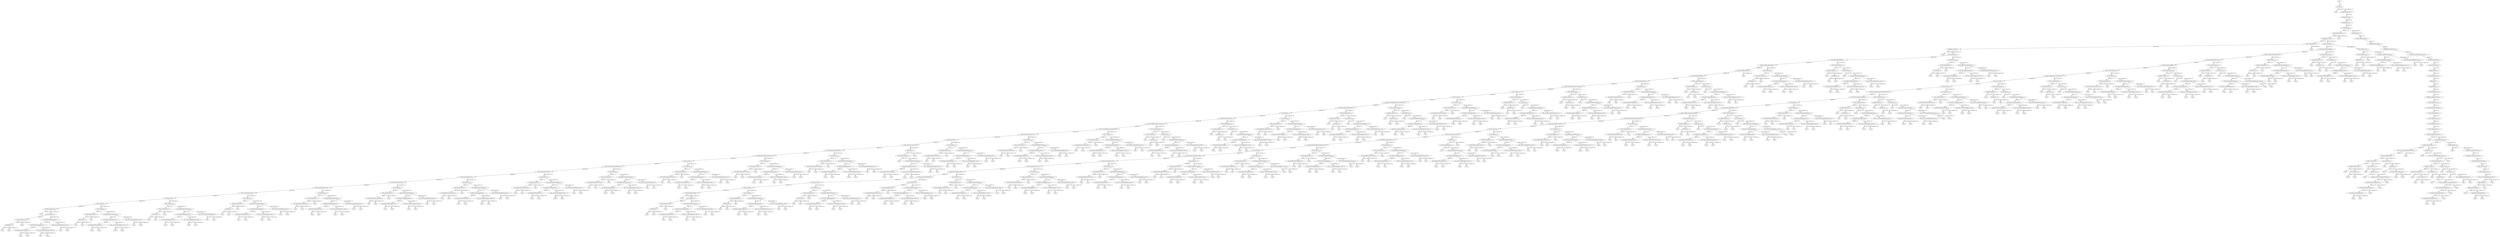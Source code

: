 digraph TG {
0 [label="main"]
1 [label="sdv_main__0"]
2 [label="Done"]
3 [label="sdv_RunStartDevice__1"]
4 [label="t1394Diag_Create__1"]
5 [label="t1394Diag_Power__1"]
6 [label="t1394Diag_Pnp__3"]
7 [label="t1394_SubmitIrpAsync__4"]
8 [label="t1394Diag_IoControl__4"]
9 [label="t1394_SubmitIrpAsync__3"]
10 [label="t1394Diag_IoControl__3"]
11 [label="Done"]
12 [label="t1394_AsyncRead__2"]
13 [label="t1394_AllocateAddressRange__1"]
14 [label="t1394_IsochAllocateBandwidth__3"]
15 [label="t1394_IsochAttachBuffers__1"]
16 [label="t1394_IsochDetachBuffers__1"]
17 [label="t1394_IsochFreeChannel__4"]
18 [label="t1394_IsochQueryCurrentCycleTime__1"]
19 [label="t1394_IsochListen__1"]
20 [label="t1394_IsochStop__4"]
21 [label="t1394_Get1394AddressFromDeviceObject__1"]
22 [label="t1394_GetLocalHostInformation__1"]
23 [label="t1394_BusReset__4"]
24 [label="t1394_BusResetNotification__1"]
25 [label="t1394_SendPhyConfigurationPacket__1"]
26 [label="t1394_IsochModifyStreamProperties__4"]
27 [label="t1394_SetLocalHostProperties__4"]
28 [label="t1394_AsyncStream__5"]
29 [label="t1394_GetGenerationCount__6"]
30 [label="t1394_SetDeviceXmitProperties__4"]
31 [label="t1394_GetMaxSpeedBetweenDevices__6"]
32 [label="t1394_IsochTalk__4"]
33 [label="t1394_IsochSetChannelBandwidth__4"]
34 [label="t1394_IsochQueryResources__4"]
35 [label="t1394_IsochFreeResources__7"]
36 [label="t1394_IsochFreeBandwidth__4"]
37 [label="t1394_IsochAllocateResources__4"]
38 [label="t1394_IsochAllocateChannel__4"]
39 [label="t1394_AsyncLock__3"]
40 [label="t1394_AsyncWrite__2"]
41 [label="sdv_KeAcquireSpinLock__1"]
42 [label="Done"]
43 [label="sdv_IoCallDriver__0"]
44 [label="t1394_SubmitIrpSynch__2"]
45 [label="IofCallDriver__0"]
46 [label="Done"]
47 [label="Done"]
48 [label="Done"]
49 [label="sdv_RunIoCompletionRoutines__0"]
50 [label="sdv_RunIoCompletionRoutines__1"]
51 [label="sdv_RunIoCompletionRoutines__1"]
52 [label="Done"]
53 [label="Done"]
54 [label="SLIC_sdv_IoCompleteRequest_entry__0"]
55 [label="Done"]
56 [label="Done"]
57 [label="SLIC_sdv_IoCompleteRequest_entry__0"]
58 [label="Done"]
59 [label="Done"]
60 [label="sdv_IoCallDriver__0"]
61 [label="t1394_SubmitIrpSynch__2"]
62 [label="IofCallDriver__0"]
63 [label="Done"]
64 [label="Done"]
65 [label="Done"]
66 [label="sdv_RunIoCompletionRoutines__0"]
67 [label="sdv_RunIoCompletionRoutines__1"]
68 [label="sdv_RunIoCompletionRoutines__1"]
69 [label="Done"]
70 [label="Done"]
71 [label="SLIC_sdv_IoCompleteRequest_entry__0"]
72 [label="Done"]
73 [label="Done"]
74 [label="SLIC_sdv_IoCompleteRequest_entry__0"]
75 [label="Done"]
76 [label="Done"]
77 [label="sdv_IoCallDriver__0"]
78 [label="t1394_SubmitIrpSynch__2"]
79 [label="IofCallDriver__0"]
80 [label="Done"]
81 [label="Done"]
82 [label="Done"]
83 [label="sdv_RunIoCompletionRoutines__0"]
84 [label="sdv_RunIoCompletionRoutines__1"]
85 [label="sdv_RunIoCompletionRoutines__1"]
86 [label="Done"]
87 [label="Done"]
88 [label="SLIC_sdv_IoCompleteRequest_entry__0"]
89 [label="Done"]
90 [label="Done"]
91 [label="SLIC_sdv_IoCompleteRequest_entry__0"]
92 [label="Done"]
93 [label="Done"]
94 [label="sdv_IoCallDriver__0"]
95 [label="t1394_SubmitIrpSynch__2"]
96 [label="IofCallDriver__0"]
97 [label="Done"]
98 [label="Done"]
99 [label="Done"]
100 [label="sdv_RunIoCompletionRoutines__0"]
101 [label="sdv_RunIoCompletionRoutines__1"]
102 [label="sdv_RunIoCompletionRoutines__1"]
103 [label="Done"]
104 [label="Done"]
105 [label="SLIC_sdv_IoCompleteRequest_entry__0"]
106 [label="Done"]
107 [label="Done"]
108 [label="SLIC_sdv_IoCompleteRequest_entry__0"]
109 [label="Done"]
110 [label="Done"]
111 [label="sdv_IoCallDriver__0"]
112 [label="t1394_SubmitIrpSynch__2"]
113 [label="sdv_IoGetNextIrpStackLocation__0"]
114 [label="Done"]
115 [label="Done"]
116 [label="Done"]
117 [label="sdv_RunIoCompletionRoutines__0"]
118 [label="sdv_RunIoCompletionRoutines__1"]
119 [label="sdv_RunIoCompletionRoutines__1"]
120 [label="Done"]
121 [label="Done"]
122 [label="SLIC_sdv_IoCompleteRequest_entry__0"]
123 [label="Done"]
124 [label="Done"]
125 [label="SLIC_sdv_IoCompleteRequest_entry__0"]
126 [label="Done"]
127 [label="Done"]
128 [label="sdv_IoCallDriver__0"]
129 [label="t1394_SubmitIrpSynch__2"]
130 [label="sdv_IoGetNextIrpStackLocation__0"]
131 [label="Done"]
132 [label="Done"]
133 [label="Done"]
134 [label="sdv_RunIoCompletionRoutines__0"]
135 [label="sdv_RunIoCompletionRoutines__1"]
136 [label="sdv_RunIoCompletionRoutines__1"]
137 [label="Done"]
138 [label="Done"]
139 [label="SLIC_sdv_IoCompleteRequest_entry__0"]
140 [label="Done"]
141 [label="Done"]
142 [label="SLIC_sdv_IoCompleteRequest_entry__0"]
143 [label="Done"]
144 [label="Done"]
145 [label="sdv_IoCallDriver__0"]
146 [label="t1394_SubmitIrpSynch__2"]
147 [label="sdv_IoGetNextIrpStackLocation__0"]
148 [label="Done"]
149 [label="Done"]
150 [label="Done"]
151 [label="sdv_RunIoCompletionRoutines__0"]
152 [label="sdv_RunIoCompletionRoutines__1"]
153 [label="sdv_RunIoCompletionRoutines__1"]
154 [label="Done"]
155 [label="Done"]
156 [label="SLIC_sdv_IoCompleteRequest_entry__0"]
157 [label="Done"]
158 [label="Done"]
159 [label="SLIC_sdv_IoCompleteRequest_entry__0"]
160 [label="Done"]
161 [label="Done"]
162 [label="sdv_IoCallDriver__0"]
163 [label="t1394_SubmitIrpSynch__2"]
164 [label="sdv_IoGetNextIrpStackLocation__0"]
165 [label="Done"]
166 [label="Done"]
167 [label="Done"]
168 [label="sdv_RunIoCompletionRoutines__0"]
169 [label="sdv_RunIoCompletionRoutines__1"]
170 [label="sdv_RunIoCompletionRoutines__1"]
171 [label="Done"]
172 [label="Done"]
173 [label="SLIC_sdv_IoCompleteRequest_entry__0"]
174 [label="Done"]
175 [label="Done"]
176 [label="SLIC_sdv_IoCompleteRequest_entry__0"]
177 [label="Done"]
178 [label="Done"]
179 [label="sdv_IoCallDriver__0"]
180 [label="t1394_SubmitIrpSynch__2"]
181 [label="sdv_IoGetNextIrpStackLocation__0"]
182 [label="Done"]
183 [label="Done"]
184 [label="Done"]
185 [label="sdv_RunIoCompletionRoutines__0"]
186 [label="sdv_RunIoCompletionRoutines__1"]
187 [label="sdv_RunIoCompletionRoutines__1"]
188 [label="Done"]
189 [label="Done"]
190 [label="SLIC_sdv_IoCompleteRequest_entry__0"]
191 [label="Done"]
192 [label="Done"]
193 [label="SLIC_sdv_IoCompleteRequest_entry__0"]
194 [label="Done"]
195 [label="Done"]
196 [label="sdv_IoCallDriver__0"]
197 [label="t1394_SubmitIrpSynch__2"]
198 [label="sdv_IoGetNextIrpStackLocation__0"]
199 [label="Done"]
200 [label="Done"]
201 [label="Done"]
202 [label="sdv_RunIoCompletionRoutines__0"]
203 [label="sdv_RunIoCompletionRoutines__1"]
204 [label="sdv_RunIoCompletionRoutines__1"]
205 [label="Done"]
206 [label="Done"]
207 [label="SLIC_sdv_IoCompleteRequest_entry__0"]
208 [label="Done"]
209 [label="Done"]
210 [label="SLIC_sdv_IoCompleteRequest_entry__0"]
211 [label="Done"]
212 [label="Done"]
213 [label="sdv_IoCallDriver__0"]
214 [label="t1394_SubmitIrpSynch__2"]
215 [label="sdv_IoGetNextIrpStackLocation__0"]
216 [label="Done"]
217 [label="Done"]
218 [label="Done"]
219 [label="sdv_RunIoCompletionRoutines__0"]
220 [label="sdv_RunIoCompletionRoutines__1"]
221 [label="sdv_RunIoCompletionRoutines__1"]
222 [label="Done"]
223 [label="Done"]
224 [label="SLIC_sdv_IoCompleteRequest_entry__0"]
225 [label="Done"]
226 [label="Done"]
227 [label="SLIC_sdv_IoCompleteRequest_entry__0"]
228 [label="Done"]
229 [label="Done"]
230 [label="sdv_IoCallDriver__0"]
231 [label="t1394_SubmitIrpSynch__2"]
232 [label="sdv_IoGetNextIrpStackLocation__0"]
233 [label="Done"]
234 [label="Done"]
235 [label="Done"]
236 [label="sdv_RunIoCompletionRoutines__0"]
237 [label="sdv_RunIoCompletionRoutines__1"]
238 [label="sdv_RunIoCompletionRoutines__1"]
239 [label="Done"]
240 [label="Done"]
241 [label="SLIC_sdv_IoCompleteRequest_entry__0"]
242 [label="Done"]
243 [label="Done"]
244 [label="SLIC_sdv_IoCompleteRequest_entry__0"]
245 [label="Done"]
246 [label="Done"]
247 [label="IofCallDriver__0"]
248 [label="t1394_SubmitIrpSynch__4"]
249 [label="Done"]
250 [label="sdv_RunIoCompletionRoutines__0"]
251 [label="sdv_RunIoCompletionRoutines__1"]
252 [label="sdv_IoGetNextIrpStackLocation__1"]
253 [label="Done"]
254 [label="Done"]
255 [label="SLIC_sdv_IoCompleteRequest_entry__0"]
256 [label="Done"]
257 [label="Done"]
258 [label="SLIC_sdv_IoCompleteRequest_entry__0"]
259 [label="Done"]
260 [label="Done"]
261 [label="Done"]
262 [label="sdv_IoCallDriver__0"]
263 [label="t1394_SubmitIrpSynch__2"]
264 [label="sdv_IoGetNextIrpStackLocation__0"]
265 [label="Done"]
266 [label="Done"]
267 [label="Done"]
268 [label="sdv_RunIoCompletionRoutines__0"]
269 [label="sdv_RunIoCompletionRoutines__1"]
270 [label="sdv_RunIoCompletionRoutines__1"]
271 [label="Done"]
272 [label="Done"]
273 [label="SLIC_sdv_IoCompleteRequest_entry__0"]
274 [label="Done"]
275 [label="Done"]
276 [label="SLIC_sdv_IoCompleteRequest_entry__0"]
277 [label="Done"]
278 [label="Done"]
279 [label="sdv_IoCallDriver__0"]
280 [label="t1394_SubmitIrpSynch__2"]
281 [label="sdv_IoGetNextIrpStackLocation__0"]
282 [label="Done"]
283 [label="Done"]
284 [label="Done"]
285 [label="sdv_RunIoCompletionRoutines__0"]
286 [label="sdv_RunIoCompletionRoutines__1"]
287 [label="sdv_RunIoCompletionRoutines__1"]
288 [label="Done"]
289 [label="Done"]
290 [label="SLIC_sdv_IoCompleteRequest_entry__0"]
291 [label="Done"]
292 [label="Done"]
293 [label="SLIC_sdv_IoCompleteRequest_entry__0"]
294 [label="Done"]
295 [label="Done"]
296 [label="sdv_IoCallDriver__0"]
297 [label="t1394_SubmitIrpSynch__2"]
298 [label="sdv_IoGetNextIrpStackLocation__0"]
299 [label="Done"]
300 [label="Done"]
301 [label="Done"]
302 [label="sdv_RunIoCompletionRoutines__0"]
303 [label="sdv_RunIoCompletionRoutines__1"]
304 [label="sdv_RunIoCompletionRoutines__1"]
305 [label="Done"]
306 [label="Done"]
307 [label="SLIC_sdv_IoCompleteRequest_entry__0"]
308 [label="Done"]
309 [label="Done"]
310 [label="SLIC_sdv_IoCompleteRequest_entry__0"]
311 [label="Done"]
312 [label="Done"]
313 [label="t1394_SubmitIrpSynch__0"]
314 [label="sdv_RtlZeroMemory__0"]
315 [label="Done"]
316 [label="IofCallDriver__0"]
317 [label="Done"]
318 [label="Done"]
319 [label="sdv_IoCallDriver__0"]
320 [label="Done"]
321 [label="sdv_RunIoCompletionRoutines__0"]
322 [label="sdv_RunIoCompletionRoutines__1"]
323 [label="sdv_RunIoCompletionRoutines__1"]
324 [label="Done"]
325 [label="Done"]
326 [label="SLIC_sdv_IoCompleteRequest_entry__0"]
327 [label="Done"]
328 [label="Done"]
329 [label="SLIC_sdv_IoCompleteRequest_entry__0"]
330 [label="Done"]
331 [label="Done"]
332 [label="t1394_SubmitIrpSynch__0"]
333 [label="sdv_RtlZeroMemory__0"]
334 [label="Done"]
335 [label="IofCallDriver__0"]
336 [label="Done"]
337 [label="Done"]
338 [label="sdv_IoCallDriver__0"]
339 [label="Done"]
340 [label="sdv_RunIoCompletionRoutines__0"]
341 [label="sdv_RunIoCompletionRoutines__1"]
342 [label="sdv_RunIoCompletionRoutines__1"]
343 [label="Done"]
344 [label="Done"]
345 [label="SLIC_sdv_IoCompleteRequest_entry__0"]
346 [label="Done"]
347 [label="Done"]
348 [label="SLIC_sdv_IoCompleteRequest_entry__0"]
349 [label="Done"]
350 [label="Done"]
351 [label="sdv_IoCallDriver__0"]
352 [label="t1394_SubmitIrpSynch__2"]
353 [label="sdv_IoGetNextIrpStackLocation__0"]
354 [label="Done"]
355 [label="Done"]
356 [label="Done"]
357 [label="sdv_RunIoCompletionRoutines__0"]
358 [label="sdv_RunIoCompletionRoutines__1"]
359 [label="sdv_RunIoCompletionRoutines__1"]
360 [label="Done"]
361 [label="Done"]
362 [label="SLIC_sdv_IoCompleteRequest_entry__0"]
363 [label="Done"]
364 [label="Done"]
365 [label="SLIC_sdv_IoCompleteRequest_entry__0"]
366 [label="Done"]
367 [label="Done"]
368 [label="t1394_SubmitIrpSynch__0"]
369 [label="sdv_RtlZeroMemory__0"]
370 [label="Done"]
371 [label="IofCallDriver__0"]
372 [label="Done"]
373 [label="Done"]
374 [label="sdv_IoCallDriver__0"]
375 [label="Done"]
376 [label="sdv_RunIoCompletionRoutines__0"]
377 [label="sdv_RunIoCompletionRoutines__1"]
378 [label="sdv_RunIoCompletionRoutines__1"]
379 [label="Done"]
380 [label="Done"]
381 [label="SLIC_sdv_IoCompleteRequest_entry__0"]
382 [label="Done"]
383 [label="Done"]
384 [label="SLIC_sdv_IoCompleteRequest_entry__0"]
385 [label="Done"]
386 [label="Done"]
387 [label="t1394_SubmitIrpSynch__0"]
388 [label="sdv_RtlZeroMemory__0"]
389 [label="Done"]
390 [label="IofCallDriver__0"]
391 [label="Done"]
392 [label="Done"]
393 [label="sdv_IoCallDriver__0"]
394 [label="Done"]
395 [label="sdv_RunIoCompletionRoutines__0"]
396 [label="sdv_RunIoCompletionRoutines__1"]
397 [label="sdv_RunIoCompletionRoutines__1"]
398 [label="Done"]
399 [label="Done"]
400 [label="SLIC_sdv_IoCompleteRequest_entry__0"]
401 [label="Done"]
402 [label="Done"]
403 [label="SLIC_sdv_IoCompleteRequest_entry__0"]
404 [label="Done"]
405 [label="Done"]
406 [label="sdv_IoCallDriver__0"]
407 [label="t1394_SubmitIrpSynch__2"]
408 [label="sdv_IoGetNextIrpStackLocation__0"]
409 [label="Done"]
410 [label="Done"]
411 [label="Done"]
412 [label="sdv_RunIoCompletionRoutines__0"]
413 [label="sdv_RunIoCompletionRoutines__1"]
414 [label="sdv_RunIoCompletionRoutines__1"]
415 [label="Done"]
416 [label="Done"]
417 [label="SLIC_sdv_IoCompleteRequest_entry__0"]
418 [label="Done"]
419 [label="Done"]
420 [label="SLIC_sdv_IoCompleteRequest_entry__0"]
421 [label="Done"]
422 [label="Done"]
423 [label="t1394_SubmitIrpSynch__0"]
424 [label="sdv_RtlZeroMemory__0"]
425 [label="Done"]
426 [label="IofCallDriver__0"]
427 [label="Done"]
428 [label="Done"]
429 [label="sdv_IoCallDriver__0"]
430 [label="Done"]
431 [label="sdv_RunIoCompletionRoutines__0"]
432 [label="sdv_RunIoCompletionRoutines__1"]
433 [label="sdv_RunIoCompletionRoutines__1"]
434 [label="Done"]
435 [label="Done"]
436 [label="SLIC_sdv_IoCompleteRequest_entry__0"]
437 [label="Done"]
438 [label="Done"]
439 [label="SLIC_sdv_IoCompleteRequest_entry__0"]
440 [label="Done"]
441 [label="Done"]
442 [label="t1394_SubmitIrpSynch__0"]
443 [label="sdv_RtlZeroMemory__0"]
444 [label="Done"]
445 [label="IofCallDriver__0"]
446 [label="Done"]
447 [label="Done"]
448 [label="sdv_IoCallDriver__0"]
449 [label="Done"]
450 [label="sdv_RunIoCompletionRoutines__0"]
451 [label="sdv_RunIoCompletionRoutines__1"]
452 [label="sdv_RunIoCompletionRoutines__1"]
453 [label="Done"]
454 [label="Done"]
455 [label="SLIC_sdv_IoCompleteRequest_entry__0"]
456 [label="Done"]
457 [label="Done"]
458 [label="SLIC_sdv_IoCompleteRequest_entry__0"]
459 [label="Done"]
460 [label="Done"]
461 [label="sdv_IoCallDriver__0"]
462 [label="t1394_SubmitIrpSynch__2"]
463 [label="sdv_IoGetNextIrpStackLocation__0"]
464 [label="Done"]
465 [label="Done"]
466 [label="Done"]
467 [label="sdv_RunIoCompletionRoutines__0"]
468 [label="sdv_RunIoCompletionRoutines__1"]
469 [label="sdv_RunIoCompletionRoutines__1"]
470 [label="Done"]
471 [label="Done"]
472 [label="SLIC_sdv_IoCompleteRequest_entry__0"]
473 [label="Done"]
474 [label="Done"]
475 [label="SLIC_sdv_IoCompleteRequest_entry__0"]
476 [label="Done"]
477 [label="Done"]
478 [label="t1394_SubmitIrpSynch__0"]
479 [label="sdv_RtlZeroMemory__0"]
480 [label="Done"]
481 [label="IofCallDriver__0"]
482 [label="Done"]
483 [label="Done"]
484 [label="sdv_IoCallDriver__0"]
485 [label="Done"]
486 [label="sdv_RunIoCompletionRoutines__0"]
487 [label="sdv_RunIoCompletionRoutines__1"]
488 [label="sdv_RunIoCompletionRoutines__1"]
489 [label="Done"]
490 [label="Done"]
491 [label="SLIC_sdv_IoCompleteRequest_entry__0"]
492 [label="Done"]
493 [label="Done"]
494 [label="SLIC_sdv_IoCompleteRequest_entry__0"]
495 [label="Done"]
496 [label="Done"]
497 [label="Done"]
498 [label="sdv_IoCallDriver__0"]
499 [label="t1394_SubmitIrpSynch__2"]
500 [label="IofCallDriver__0"]
501 [label="Done"]
502 [label="Done"]
503 [label="Done"]
504 [label="sdv_RunIoCompletionRoutines__0"]
505 [label="sdv_RunIoCompletionRoutines__1"]
506 [label="sdv_RunIoCompletionRoutines__1"]
507 [label="Done"]
508 [label="Done"]
509 [label="SLIC_sdv_IoCompleteRequest_entry__0"]
510 [label="Done"]
511 [label="Done"]
512 [label="SLIC_sdv_IoCompleteRequest_entry__0"]
513 [label="Done"]
514 [label="Done"]
515 [label="t1394_SubmitIrpSynch__0"]
516 [label="sdv_RtlZeroMemory__0"]
517 [label="Done"]
518 [label="IofCallDriver__0"]
519 [label="Done"]
520 [label="Done"]
521 [label="sdv_IoCallDriver__0"]
522 [label="Done"]
523 [label="sdv_RunIoCompletionRoutines__0"]
524 [label="sdv_RunIoCompletionRoutines__1"]
525 [label="sdv_RunIoCompletionRoutines__1"]
526 [label="Done"]
527 [label="Done"]
528 [label="SLIC_sdv_IoCompleteRequest_entry__0"]
529 [label="Done"]
530 [label="Done"]
531 [label="SLIC_sdv_IoCompleteRequest_entry__0"]
532 [label="Done"]
533 [label="Done"]
534 [label="sdv_IoCallDriver__0"]
535 [label="t1394_SubmitIrpSynch__2"]
536 [label="IofCallDriver__0"]
537 [label="Done"]
538 [label="Done"]
539 [label="Done"]
540 [label="sdv_RunIoCompletionRoutines__0"]
541 [label="sdv_RunIoCompletionRoutines__1"]
542 [label="sdv_RunIoCompletionRoutines__1"]
543 [label="Done"]
544 [label="Done"]
545 [label="SLIC_sdv_IoCompleteRequest_entry__0"]
546 [label="Done"]
547 [label="Done"]
548 [label="SLIC_sdv_IoCompleteRequest_entry__0"]
549 [label="Done"]
550 [label="Done"]
551 [label="Done"]
552 [label="t1394_AsyncRead__2"]
553 [label="t1394_AllocateAddressRange__1"]
554 [label="t1394_IsochAllocateBandwidth__3"]
555 [label="t1394_IsochAllocateResources__1"]
556 [label="t1394_IsochDetachBuffers__1"]
557 [label="t1394_IsochFreeChannel__4"]
558 [label="t1394_IsochQueryCurrentCycleTime__1"]
559 [label="t1394_IsochListen__1"]
560 [label="t1394_IsochStop__4"]
561 [label="t1394_Get1394AddressFromDeviceObject__1"]
562 [label="t1394_GetLocalHostInformation__1"]
563 [label="t1394_BusReset__4"]
564 [label="t1394_BusResetNotification__1"]
565 [label="t1394_SendPhyConfigurationPacket__1"]
566 [label="t1394_IsochModifyStreamProperties__4"]
567 [label="t1394_SetLocalHostProperties__4"]
568 [label="t1394_AsyncStream__5"]
569 [label="t1394_GetGenerationCount__6"]
570 [label="t1394_SetDeviceXmitProperties__4"]
571 [label="t1394_GetMaxSpeedBetweenDevices__6"]
572 [label="t1394_IsochTalk__4"]
573 [label="t1394_IsochSetChannelBandwidth__4"]
574 [label="t1394_IsochQueryResources__4"]
575 [label="t1394_IsochFreeResources__7"]
576 [label="t1394_IsochFreeBandwidth__4"]
577 [label="t1394_IsochAllocateChannel__4"]
578 [label="t1394_AsyncLock__4"]
579 [label="t1394_AsyncWrite__3"]
580 [label="t1394_FreeAddressRange__2"]
581 [label="Done"]
582 [label="sdv_IoCallDriver__0"]
583 [label="t1394_SubmitIrpSynch__2"]
584 [label="IofCallDriver__0"]
585 [label="Done"]
586 [label="Done"]
587 [label="Done"]
588 [label="sdv_RunIoCompletionRoutines__0"]
589 [label="sdv_RunIoCompletionRoutines__1"]
590 [label="sdv_RunIoCompletionRoutines__1"]
591 [label="Done"]
592 [label="Done"]
593 [label="SLIC_sdv_IoCompleteRequest_entry__0"]
594 [label="Done"]
595 [label="Done"]
596 [label="SLIC_sdv_IoCompleteRequest_entry__0"]
597 [label="Done"]
598 [label="Done"]
599 [label="sdv_IoCallDriver__0"]
600 [label="t1394_SubmitIrpSynch__2"]
601 [label="IofCallDriver__0"]
602 [label="Done"]
603 [label="Done"]
604 [label="Done"]
605 [label="sdv_RunIoCompletionRoutines__0"]
606 [label="sdv_RunIoCompletionRoutines__1"]
607 [label="sdv_RunIoCompletionRoutines__1"]
608 [label="Done"]
609 [label="Done"]
610 [label="SLIC_sdv_IoCompleteRequest_entry__0"]
611 [label="Done"]
612 [label="Done"]
613 [label="SLIC_sdv_IoCompleteRequest_entry__0"]
614 [label="Done"]
615 [label="Done"]
616 [label="sdv_IoCallDriver__0"]
617 [label="t1394_SubmitIrpSynch__2"]
618 [label="IofCallDriver__0"]
619 [label="Done"]
620 [label="Done"]
621 [label="Done"]
622 [label="sdv_RunIoCompletionRoutines__0"]
623 [label="sdv_RunIoCompletionRoutines__1"]
624 [label="sdv_RunIoCompletionRoutines__1"]
625 [label="Done"]
626 [label="Done"]
627 [label="SLIC_sdv_IoCompleteRequest_entry__0"]
628 [label="Done"]
629 [label="Done"]
630 [label="SLIC_sdv_IoCompleteRequest_entry__0"]
631 [label="Done"]
632 [label="Done"]
633 [label="sdv_IoCallDriver__0"]
634 [label="t1394_SubmitIrpSynch__2"]
635 [label="sdv_IoGetNextIrpStackLocation__0"]
636 [label="Done"]
637 [label="Done"]
638 [label="Done"]
639 [label="sdv_RunIoCompletionRoutines__0"]
640 [label="sdv_RunIoCompletionRoutines__1"]
641 [label="sdv_RunIoCompletionRoutines__1"]
642 [label="Done"]
643 [label="Done"]
644 [label="SLIC_sdv_IoCompleteRequest_entry__0"]
645 [label="Done"]
646 [label="Done"]
647 [label="SLIC_sdv_IoCompleteRequest_entry__0"]
648 [label="Done"]
649 [label="Done"]
650 [label="sdv_IoCallDriver__0"]
651 [label="t1394_SubmitIrpSynch__2"]
652 [label="sdv_IoGetNextIrpStackLocation__0"]
653 [label="Done"]
654 [label="Done"]
655 [label="Done"]
656 [label="sdv_RunIoCompletionRoutines__0"]
657 [label="sdv_RunIoCompletionRoutines__1"]
658 [label="sdv_RunIoCompletionRoutines__1"]
659 [label="Done"]
660 [label="Done"]
661 [label="SLIC_sdv_IoCompleteRequest_entry__0"]
662 [label="Done"]
663 [label="Done"]
664 [label="SLIC_sdv_IoCompleteRequest_entry__0"]
665 [label="Done"]
666 [label="Done"]
667 [label="sdv_IoCallDriver__0"]
668 [label="t1394_SubmitIrpSynch__2"]
669 [label="sdv_IoGetNextIrpStackLocation__0"]
670 [label="Done"]
671 [label="Done"]
672 [label="Done"]
673 [label="sdv_RunIoCompletionRoutines__0"]
674 [label="sdv_RunIoCompletionRoutines__1"]
675 [label="sdv_RunIoCompletionRoutines__1"]
676 [label="Done"]
677 [label="Done"]
678 [label="SLIC_sdv_IoCompleteRequest_entry__0"]
679 [label="Done"]
680 [label="Done"]
681 [label="SLIC_sdv_IoCompleteRequest_entry__0"]
682 [label="Done"]
683 [label="Done"]
684 [label="sdv_IoCallDriver__0"]
685 [label="t1394_SubmitIrpSynch__2"]
686 [label="sdv_IoGetNextIrpStackLocation__0"]
687 [label="Done"]
688 [label="Done"]
689 [label="Done"]
690 [label="sdv_RunIoCompletionRoutines__0"]
691 [label="sdv_RunIoCompletionRoutines__1"]
692 [label="sdv_RunIoCompletionRoutines__1"]
693 [label="Done"]
694 [label="Done"]
695 [label="SLIC_sdv_IoCompleteRequest_entry__0"]
696 [label="Done"]
697 [label="Done"]
698 [label="SLIC_sdv_IoCompleteRequest_entry__0"]
699 [label="Done"]
700 [label="Done"]
701 [label="sdv_IoCallDriver__0"]
702 [label="t1394_SubmitIrpSynch__2"]
703 [label="sdv_IoGetNextIrpStackLocation__0"]
704 [label="Done"]
705 [label="Done"]
706 [label="Done"]
707 [label="sdv_RunIoCompletionRoutines__0"]
708 [label="sdv_RunIoCompletionRoutines__1"]
709 [label="sdv_RunIoCompletionRoutines__1"]
710 [label="Done"]
711 [label="Done"]
712 [label="SLIC_sdv_IoCompleteRequest_entry__0"]
713 [label="Done"]
714 [label="Done"]
715 [label="SLIC_sdv_IoCompleteRequest_entry__0"]
716 [label="Done"]
717 [label="Done"]
718 [label="sdv_IoCallDriver__0"]
719 [label="t1394_SubmitIrpSynch__2"]
720 [label="sdv_IoGetNextIrpStackLocation__0"]
721 [label="Done"]
722 [label="Done"]
723 [label="Done"]
724 [label="sdv_RunIoCompletionRoutines__0"]
725 [label="sdv_RunIoCompletionRoutines__1"]
726 [label="sdv_RunIoCompletionRoutines__1"]
727 [label="Done"]
728 [label="Done"]
729 [label="SLIC_sdv_IoCompleteRequest_entry__0"]
730 [label="Done"]
731 [label="Done"]
732 [label="SLIC_sdv_IoCompleteRequest_entry__0"]
733 [label="Done"]
734 [label="Done"]
735 [label="sdv_IoCallDriver__0"]
736 [label="t1394_SubmitIrpSynch__2"]
737 [label="sdv_IoGetNextIrpStackLocation__0"]
738 [label="Done"]
739 [label="Done"]
740 [label="Done"]
741 [label="sdv_RunIoCompletionRoutines__0"]
742 [label="sdv_RunIoCompletionRoutines__1"]
743 [label="sdv_RunIoCompletionRoutines__1"]
744 [label="Done"]
745 [label="Done"]
746 [label="SLIC_sdv_IoCompleteRequest_entry__0"]
747 [label="Done"]
748 [label="Done"]
749 [label="SLIC_sdv_IoCompleteRequest_entry__0"]
750 [label="Done"]
751 [label="Done"]
752 [label="sdv_IoCallDriver__0"]
753 [label="t1394_SubmitIrpSynch__2"]
754 [label="sdv_IoGetNextIrpStackLocation__0"]
755 [label="Done"]
756 [label="Done"]
757 [label="Done"]
758 [label="sdv_RunIoCompletionRoutines__0"]
759 [label="sdv_RunIoCompletionRoutines__1"]
760 [label="sdv_RunIoCompletionRoutines__1"]
761 [label="Done"]
762 [label="Done"]
763 [label="SLIC_sdv_IoCompleteRequest_entry__0"]
764 [label="Done"]
765 [label="Done"]
766 [label="SLIC_sdv_IoCompleteRequest_entry__0"]
767 [label="Done"]
768 [label="Done"]
769 [label="IofCallDriver__0"]
770 [label="t1394_SubmitIrpSynch__4"]
771 [label="Done"]
772 [label="sdv_RunIoCompletionRoutines__0"]
773 [label="sdv_RunIoCompletionRoutines__1"]
774 [label="sdv_IoGetNextIrpStackLocation__1"]
775 [label="Done"]
776 [label="Done"]
777 [label="SLIC_sdv_IoCompleteRequest_entry__0"]
778 [label="Done"]
779 [label="Done"]
780 [label="SLIC_sdv_IoCompleteRequest_entry__0"]
781 [label="Done"]
782 [label="Done"]
783 [label="Done"]
784 [label="sdv_IoCallDriver__0"]
785 [label="t1394_SubmitIrpSynch__2"]
786 [label="sdv_IoGetNextIrpStackLocation__0"]
787 [label="Done"]
788 [label="Done"]
789 [label="Done"]
790 [label="sdv_RunIoCompletionRoutines__0"]
791 [label="sdv_RunIoCompletionRoutines__1"]
792 [label="sdv_RunIoCompletionRoutines__1"]
793 [label="Done"]
794 [label="Done"]
795 [label="SLIC_sdv_IoCompleteRequest_entry__0"]
796 [label="Done"]
797 [label="Done"]
798 [label="SLIC_sdv_IoCompleteRequest_entry__0"]
799 [label="Done"]
800 [label="Done"]
801 [label="sdv_IoCallDriver__0"]
802 [label="t1394_SubmitIrpSynch__2"]
803 [label="sdv_IoGetNextIrpStackLocation__0"]
804 [label="Done"]
805 [label="Done"]
806 [label="Done"]
807 [label="sdv_RunIoCompletionRoutines__0"]
808 [label="sdv_RunIoCompletionRoutines__1"]
809 [label="sdv_RunIoCompletionRoutines__1"]
810 [label="Done"]
811 [label="Done"]
812 [label="SLIC_sdv_IoCompleteRequest_entry__0"]
813 [label="Done"]
814 [label="Done"]
815 [label="SLIC_sdv_IoCompleteRequest_entry__0"]
816 [label="Done"]
817 [label="Done"]
818 [label="sdv_IoCallDriver__0"]
819 [label="t1394_SubmitIrpSynch__2"]
820 [label="sdv_IoGetNextIrpStackLocation__0"]
821 [label="Done"]
822 [label="Done"]
823 [label="Done"]
824 [label="sdv_RunIoCompletionRoutines__0"]
825 [label="sdv_RunIoCompletionRoutines__1"]
826 [label="sdv_RunIoCompletionRoutines__1"]
827 [label="Done"]
828 [label="Done"]
829 [label="SLIC_sdv_IoCompleteRequest_entry__0"]
830 [label="Done"]
831 [label="Done"]
832 [label="SLIC_sdv_IoCompleteRequest_entry__0"]
833 [label="Done"]
834 [label="Done"]
835 [label="t1394_SubmitIrpSynch__0"]
836 [label="sdv_RtlZeroMemory__0"]
837 [label="Done"]
838 [label="IofCallDriver__0"]
839 [label="Done"]
840 [label="Done"]
841 [label="sdv_IoCallDriver__0"]
842 [label="Done"]
843 [label="sdv_RunIoCompletionRoutines__0"]
844 [label="sdv_RunIoCompletionRoutines__1"]
845 [label="sdv_RunIoCompletionRoutines__1"]
846 [label="Done"]
847 [label="Done"]
848 [label="SLIC_sdv_IoCompleteRequest_entry__0"]
849 [label="Done"]
850 [label="Done"]
851 [label="SLIC_sdv_IoCompleteRequest_entry__0"]
852 [label="Done"]
853 [label="Done"]
854 [label="t1394_SubmitIrpSynch__0"]
855 [label="sdv_RtlZeroMemory__0"]
856 [label="Done"]
857 [label="IofCallDriver__0"]
858 [label="Done"]
859 [label="Done"]
860 [label="sdv_IoCallDriver__0"]
861 [label="Done"]
862 [label="sdv_RunIoCompletionRoutines__0"]
863 [label="sdv_RunIoCompletionRoutines__1"]
864 [label="sdv_RunIoCompletionRoutines__1"]
865 [label="Done"]
866 [label="Done"]
867 [label="SLIC_sdv_IoCompleteRequest_entry__0"]
868 [label="Done"]
869 [label="Done"]
870 [label="SLIC_sdv_IoCompleteRequest_entry__0"]
871 [label="Done"]
872 [label="Done"]
873 [label="sdv_IoCallDriver__0"]
874 [label="t1394_SubmitIrpSynch__2"]
875 [label="sdv_IoGetNextIrpStackLocation__0"]
876 [label="Done"]
877 [label="Done"]
878 [label="Done"]
879 [label="sdv_RunIoCompletionRoutines__0"]
880 [label="sdv_RunIoCompletionRoutines__1"]
881 [label="sdv_RunIoCompletionRoutines__1"]
882 [label="Done"]
883 [label="Done"]
884 [label="SLIC_sdv_IoCompleteRequest_entry__0"]
885 [label="Done"]
886 [label="Done"]
887 [label="SLIC_sdv_IoCompleteRequest_entry__0"]
888 [label="Done"]
889 [label="Done"]
890 [label="t1394_SubmitIrpSynch__0"]
891 [label="sdv_RtlZeroMemory__0"]
892 [label="Done"]
893 [label="IofCallDriver__0"]
894 [label="Done"]
895 [label="Done"]
896 [label="sdv_IoCallDriver__0"]
897 [label="Done"]
898 [label="sdv_RunIoCompletionRoutines__0"]
899 [label="sdv_RunIoCompletionRoutines__1"]
900 [label="sdv_RunIoCompletionRoutines__1"]
901 [label="Done"]
902 [label="Done"]
903 [label="SLIC_sdv_IoCompleteRequest_entry__0"]
904 [label="Done"]
905 [label="Done"]
906 [label="SLIC_sdv_IoCompleteRequest_entry__0"]
907 [label="Done"]
908 [label="Done"]
909 [label="t1394_SubmitIrpSynch__0"]
910 [label="sdv_RtlZeroMemory__0"]
911 [label="Done"]
912 [label="IofCallDriver__0"]
913 [label="Done"]
914 [label="Done"]
915 [label="sdv_IoCallDriver__0"]
916 [label="Done"]
917 [label="sdv_RunIoCompletionRoutines__0"]
918 [label="sdv_RunIoCompletionRoutines__1"]
919 [label="sdv_RunIoCompletionRoutines__1"]
920 [label="Done"]
921 [label="Done"]
922 [label="SLIC_sdv_IoCompleteRequest_entry__0"]
923 [label="Done"]
924 [label="Done"]
925 [label="SLIC_sdv_IoCompleteRequest_entry__0"]
926 [label="Done"]
927 [label="Done"]
928 [label="sdv_IoCallDriver__0"]
929 [label="t1394_SubmitIrpSynch__2"]
930 [label="sdv_IoGetNextIrpStackLocation__0"]
931 [label="Done"]
932 [label="Done"]
933 [label="Done"]
934 [label="sdv_RunIoCompletionRoutines__0"]
935 [label="sdv_RunIoCompletionRoutines__1"]
936 [label="sdv_RunIoCompletionRoutines__1"]
937 [label="Done"]
938 [label="Done"]
939 [label="SLIC_sdv_IoCompleteRequest_entry__0"]
940 [label="Done"]
941 [label="Done"]
942 [label="SLIC_sdv_IoCompleteRequest_entry__0"]
943 [label="Done"]
944 [label="Done"]
945 [label="t1394_SubmitIrpSynch__0"]
946 [label="sdv_RtlZeroMemory__0"]
947 [label="Done"]
948 [label="IofCallDriver__0"]
949 [label="Done"]
950 [label="Done"]
951 [label="sdv_IoCallDriver__0"]
952 [label="Done"]
953 [label="sdv_RunIoCompletionRoutines__0"]
954 [label="sdv_RunIoCompletionRoutines__1"]
955 [label="sdv_RunIoCompletionRoutines__1"]
956 [label="Done"]
957 [label="Done"]
958 [label="SLIC_sdv_IoCompleteRequest_entry__0"]
959 [label="Done"]
960 [label="Done"]
961 [label="SLIC_sdv_IoCompleteRequest_entry__0"]
962 [label="Done"]
963 [label="Done"]
964 [label="t1394_SubmitIrpSynch__0"]
965 [label="sdv_RtlZeroMemory__0"]
966 [label="Done"]
967 [label="IofCallDriver__0"]
968 [label="Done"]
969 [label="Done"]
970 [label="sdv_IoCallDriver__0"]
971 [label="Done"]
972 [label="sdv_RunIoCompletionRoutines__0"]
973 [label="sdv_RunIoCompletionRoutines__1"]
974 [label="sdv_RunIoCompletionRoutines__1"]
975 [label="Done"]
976 [label="Done"]
977 [label="SLIC_sdv_IoCompleteRequest_entry__0"]
978 [label="Done"]
979 [label="Done"]
980 [label="SLIC_sdv_IoCompleteRequest_entry__0"]
981 [label="Done"]
982 [label="Done"]
983 [label="sdv_IoCallDriver__0"]
984 [label="t1394_SubmitIrpSynch__2"]
985 [label="sdv_IoGetNextIrpStackLocation__0"]
986 [label="Done"]
987 [label="Done"]
988 [label="Done"]
989 [label="sdv_RunIoCompletionRoutines__0"]
990 [label="sdv_RunIoCompletionRoutines__1"]
991 [label="sdv_RunIoCompletionRoutines__1"]
992 [label="Done"]
993 [label="Done"]
994 [label="SLIC_sdv_IoCompleteRequest_entry__0"]
995 [label="Done"]
996 [label="Done"]
997 [label="SLIC_sdv_IoCompleteRequest_entry__0"]
998 [label="Done"]
999 [label="Done"]
1000 [label="t1394_SubmitIrpSynch__0"]
1001 [label="sdv_RtlZeroMemory__0"]
1002 [label="Done"]
1003 [label="IofCallDriver__0"]
1004 [label="Done"]
1005 [label="Done"]
1006 [label="sdv_IoCallDriver__0"]
1007 [label="Done"]
1008 [label="sdv_RunIoCompletionRoutines__0"]
1009 [label="sdv_RunIoCompletionRoutines__1"]
1010 [label="sdv_RunIoCompletionRoutines__1"]
1011 [label="Done"]
1012 [label="Done"]
1013 [label="SLIC_sdv_IoCompleteRequest_entry__0"]
1014 [label="Done"]
1015 [label="Done"]
1016 [label="SLIC_sdv_IoCompleteRequest_entry__0"]
1017 [label="Done"]
1018 [label="Done"]
1019 [label="t1394_SubmitIrpSynch__0"]
1020 [label="sdv_RtlZeroMemory__0"]
1021 [label="Done"]
1022 [label="IofCallDriver__0"]
1023 [label="Done"]
1024 [label="Done"]
1025 [label="sdv_IoCallDriver__0"]
1026 [label="Done"]
1027 [label="sdv_RunIoCompletionRoutines__0"]
1028 [label="sdv_RunIoCompletionRoutines__1"]
1029 [label="sdv_RunIoCompletionRoutines__1"]
1030 [label="Done"]
1031 [label="Done"]
1032 [label="SLIC_sdv_IoCompleteRequest_entry__0"]
1033 [label="Done"]
1034 [label="Done"]
1035 [label="SLIC_sdv_IoCompleteRequest_entry__0"]
1036 [label="Done"]
1037 [label="Done"]
1038 [label="sdv_IoCallDriver__0"]
1039 [label="t1394_SubmitIrpSynch__2"]
1040 [label="IofCallDriver__0"]
1041 [label="Done"]
1042 [label="Done"]
1043 [label="Done"]
1044 [label="sdv_RunIoCompletionRoutines__0"]
1045 [label="sdv_RunIoCompletionRoutines__1"]
1046 [label="sdv_RunIoCompletionRoutines__1"]
1047 [label="Done"]
1048 [label="Done"]
1049 [label="SLIC_sdv_IoCompleteRequest_entry__0"]
1050 [label="Done"]
1051 [label="Done"]
1052 [label="SLIC_sdv_IoCompleteRequest_entry__0"]
1053 [label="Done"]
1054 [label="Done"]
1055 [label="t1394_SubmitIrpSynch__0"]
1056 [label="sdv_RtlZeroMemory__0"]
1057 [label="Done"]
1058 [label="IofCallDriver__0"]
1059 [label="Done"]
1060 [label="Done"]
1061 [label="sdv_IoCallDriver__0"]
1062 [label="Done"]
1063 [label="sdv_RunIoCompletionRoutines__0"]
1064 [label="sdv_RunIoCompletionRoutines__1"]
1065 [label="sdv_RunIoCompletionRoutines__1"]
1066 [label="Done"]
1067 [label="Done"]
1068 [label="SLIC_sdv_IoCompleteRequest_entry__0"]
1069 [label="Done"]
1070 [label="Done"]
1071 [label="SLIC_sdv_IoCompleteRequest_entry__0"]
1072 [label="Done"]
1073 [label="Done"]
1074 [label="sdv_IoCallDriver__0"]
1075 [label="t1394_SubmitIrpSynch__2"]
1076 [label="IofCallDriver__0"]
1077 [label="Done"]
1078 [label="Done"]
1079 [label="Done"]
1080 [label="sdv_RunIoCompletionRoutines__0"]
1081 [label="sdv_RunIoCompletionRoutines__1"]
1082 [label="sdv_RunIoCompletionRoutines__1"]
1083 [label="Done"]
1084 [label="Done"]
1085 [label="SLIC_sdv_IoCompleteRequest_entry__0"]
1086 [label="Done"]
1087 [label="Done"]
1088 [label="SLIC_sdv_IoCompleteRequest_entry__0"]
1089 [label="Done"]
1090 [label="Done"]
1091 [label="Done"]
1092 [label="sdv_IoCallDriver__0"]
1093 [label="t1394_SubmitIrpSynch__4"]
1094 [label="t1394_SubmitIrpAsync__2"]
1095 [label="t1394Diag_PnpStopDevice__0"]
1096 [label="SLIC_sdv_IoCompleteRequest_entry__0"]
1097 [label="sdv_IoSetCancelRoutine__1"]
1098 [label="t1394_IsochCleanup__6"]
1099 [label="RemoveHeadList__2"]
1100 [label="t1394_SubmitIrpSynch__5"]
1101 [label="IoAllocateIrp__2"]
1102 [label="RemoveHeadList__2"]
1103 [label="t1394_SubmitIrpAsync__4"]
1104 [label="t1394Diag_PnpRemoveDevice__7"]
1105 [label="t1394_SubmitIrpAsync__5"]
1106 [label="t1394_BusResetNotification__0"]
1107 [label="t1394_SubmitIrpAsync__1"]
1108 [label="t1394_SubmitIrpAsync__1"]
1109 [label="t1394_SubmitIrpAsync__1"]
1110 [label="t1394_SubmitIrpAsync__1"]
1111 [label="t1394Diag_PnpRemoveDevice__1"]
1112 [label="Done"]
1113 [label="t1394_SubmitIrpSynch__0"]
1114 [label="t1394_SubmitIrpAsync__0"]
1115 [label="SLIC_sdv_IoCompleteRequest_entry__0"]
1116 [label="t1394_SubmitIrpSynch__1"]
1117 [label="t1394_IsochCleanup__1"]
1118 [label="RtlFreeUnicodeString__1"]
1119 [label="Done"]
1120 [label="sdv_IoCallDriver__0"]
1121 [label="Done"]
1122 [label="Done"]
1123 [label="sdv_IoCallDriver__0"]
1124 [label="Done"]
1125 [label="IofCallDriver__0"]
1126 [label="Done"]
1127 [label="t1394_IsochDetachCompletionRoutine__0"]
1128 [label="sdv_RunIoCompletionRoutines__2"]
1129 [label="sdv_RunIoCompletionRoutines__2"]
1130 [label="sdv_RunIoCompletionRoutines__2"]
1131 [label="Done"]
1132 [label="Done"]
1133 [label="Done"]
1134 [label="Done"]
1135 [label="Done"]
1136 [label="sdv_IoCallDriver__0"]
1137 [label="Done"]
1138 [label="IofCallDriver__0"]
1139 [label="Done"]
1140 [label="sdv_RunIoCompletionRoutines__1"]
1141 [label="Done"]
1142 [label="Done"]
1143 [label="Done"]
1144 [label="IofCallDriver__0"]
1145 [label="Done"]
1146 [label="SLIC_sdv_IoCompleteRequest_entry__0"]
1147 [label="t1394_SubmitIrpSynch__1"]
1148 [label="t1394_IsochCleanup__1"]
1149 [label="RtlFreeUnicodeString__1"]
1150 [label="Done"]
1151 [label="sdv_IoCallDriver__0"]
1152 [label="Done"]
1153 [label="Done"]
1154 [label="sdv_IoCallDriver__0"]
1155 [label="Done"]
1156 [label="IofCallDriver__0"]
1157 [label="Done"]
1158 [label="t1394_IsochDetachCompletionRoutine__0"]
1159 [label="sdv_RunIoCompletionRoutines__2"]
1160 [label="sdv_RunIoCompletionRoutines__2"]
1161 [label="sdv_RunIoCompletionRoutines__2"]
1162 [label="Done"]
1163 [label="Done"]
1164 [label="Done"]
1165 [label="Done"]
1166 [label="Done"]
1167 [label="sdv_IoCallDriver__0"]
1168 [label="Done"]
1169 [label="IofCallDriver__0"]
1170 [label="Done"]
1171 [label="sdv_RunIoCompletionRoutines__1"]
1172 [label="Done"]
1173 [label="Done"]
1174 [label="Done"]
1175 [label="sdv_IoCallDriver__0"]
1176 [label="Done"]
1177 [label="sdv_RunIoCompletionRoutines__0"]
1178 [label="sdv_RunIoCompletionRoutines__1"]
1179 [label="sdv_RunIoCompletionRoutines__1"]
1180 [label="t1394_IsochCleanup__1"]
1181 [label="t1394_SubmitIrpSynch__1"]
1182 [label="SLIC_sdv_IoCompleteRequest_entry__3"]
1183 [label="RemoveHeadList__3"]
1184 [label="RtlFreeUnicodeString__1"]
1185 [label="Done"]
1186 [label="sdv_RunIoCompletionRoutines__1"]
1187 [label="Done"]
1188 [label="Done"]
1189 [label="Done"]
1190 [label="Done"]
0 -> 1 [label=" 0.23"]
1 -> 2 [label="BLOCK 0.01"]
1 -> 3 [label="MUST_REACH 0.25"]
3 -> 4 [label="BLOCK 0.08"]
4 -> 5 [label="BLOCK 0.46"]
5 -> 6 [label="BLOCK 0.53"]
6 -> 7 [label="BLOCK 0.24"]
6 -> 1092 [label="MUST_REACH 0.11"]
7 -> 8 [label="BLOCK 0.40"]
7 -> 1091 [label="MUST_REACH 0.13"]
8 -> 9 [label="BLOCK 0.21"]
8 -> 552 [label="MUST_REACH 0.12"]
9 -> 10 [label="BLOCK 0.35"]
9 -> 551 [label="MUST_REACH 0.13"]
10 -> 11 [label="BLOCK 0.01"]
10 -> 12 [label="MUST_REACH 0.13"]
12 -> 13 [label="BLOCK 0.36"]
12 -> 534 [label="MUST_REACH 0.13"]
13 -> 14 [label="BLOCK 0.13"]
13 -> 515 [label="MUST_REACH 0.14"]
14 -> 15 [label="BLOCK 0.39"]
14 -> 498 [label="MUST_REACH 0.13"]
15 -> 16 [label="BLOCK 0.38"]
15 -> 497 [label="MUST_REACH 0.03"]
16 -> 17 [label="BLOCK 0.12"]
16 -> 478 [label="MUST_REACH 0.13"]
17 -> 18 [label="BLOCK 0.38"]
17 -> 461 [label="MUST_REACH 0.14"]
18 -> 19 [label="BLOCK 0.38"]
18 -> 442 [label="MUST_REACH 0.12"]
19 -> 20 [label="BLOCK 0.14"]
19 -> 423 [label="MUST_REACH 0.13"]
20 -> 21 [label="BLOCK 0.41"]
20 -> 406 [label="MUST_REACH 0.14"]
21 -> 22 [label="BLOCK 0.42"]
21 -> 387 [label="MUST_REACH 0.14"]
22 -> 23 [label="BLOCK 0.14"]
22 -> 368 [label="MUST_REACH 0.14"]
23 -> 24 [label="BLOCK 0.44"]
23 -> 351 [label="MUST_REACH 0.14"]
24 -> 25 [label="BLOCK 0.48"]
24 -> 332 [label="MUST_REACH 0.15"]
25 -> 26 [label="BLOCK 0.15"]
25 -> 313 [label="MUST_REACH 0.13"]
26 -> 27 [label="BLOCK 0.23"]
26 -> 296 [label="MUST_REACH 0.16"]
27 -> 28 [label="BLOCK 0.16"]
27 -> 279 [label="MUST_REACH 0.16"]
28 -> 29 [label="BLOCK 0.15"]
28 -> 262 [label="MUST_REACH 0.16"]
29 -> 30 [label="BLOCK 0.15"]
29 -> 247 [label="MUST_REACH 0.32"]
30 -> 31 [label="BLOCK 0.15"]
30 -> 230 [label="MUST_REACH 0.15"]
31 -> 32 [label="BLOCK 0.15"]
31 -> 213 [label="MUST_REACH 0.17"]
32 -> 33 [label="BLOCK 0.19"]
32 -> 196 [label="MUST_REACH 0.15"]
33 -> 34 [label="BLOCK 0.20"]
33 -> 179 [label="MUST_REACH 0.15"]
34 -> 35 [label="BLOCK 0.15"]
34 -> 162 [label="MUST_REACH 0.15"]
35 -> 36 [label="BLOCK 0.16"]
35 -> 145 [label="MUST_REACH 0.16"]
36 -> 37 [label="BLOCK 0.17"]
36 -> 128 [label="MUST_REACH 0.15"]
37 -> 38 [label="BLOCK 0.15"]
37 -> 111 [label="MUST_REACH 0.15"]
38 -> 39 [label="BLOCK 0.15"]
38 -> 94 [label="MUST_REACH 0.15"]
39 -> 40 [label="BLOCK 0.16"]
39 -> 77 [label="MUST_REACH 0.16"]
40 -> 41 [label="BLOCK 0.18"]
40 -> 60 [label="MUST_REACH 0.16"]
41 -> 42 [label="BLOCK 0.01"]
41 -> 43 [label="MUST_REACH 0.18"]
43 -> 44 [label="BLOCK 0.17"]
43 -> 49 [label="MUST_REACH 0.44"]
44 -> 45 [label="BLOCK 0.37"]
44 -> 48 [label="MUST_REACH 0.01"]
45 -> 46 [label="BLOCK 0.01"]
45 -> 47 [label="MUST_REACH 0.01"]
49 -> 50 [label="BLOCK 0.61"]
49 -> 57 [label="MUST_REACH 0.23"]
50 -> 51 [label="BLOCK 0.23"]
50 -> 54 [label="MUST_REACH 0.24"]
51 -> 52 [label="BLOCK 0.02"]
51 -> 53 [label="MUST_REACH 0.02"]
54 -> 55 [label="BLOCK 0.01"]
54 -> 56 [label="MUST_REACH 0.03"]
57 -> 58 [label="BLOCK 0.01"]
57 -> 59 [label="MUST_REACH 0.02"]
60 -> 61 [label="BLOCK 0.16"]
60 -> 66 [label="MUST_REACH 0.36"]
61 -> 62 [label="BLOCK 0.34"]
61 -> 65 [label="MUST_REACH 0.01"]
62 -> 63 [label="BLOCK 0.01"]
62 -> 64 [label="MUST_REACH 0.01"]
66 -> 67 [label="BLOCK 0.58"]
66 -> 74 [label="MUST_REACH 0.22"]
67 -> 68 [label="BLOCK 0.27"]
67 -> 71 [label="MUST_REACH 0.23"]
68 -> 69 [label="BLOCK 0.02"]
68 -> 70 [label="MUST_REACH 0.02"]
71 -> 72 [label="BLOCK 0.01"]
71 -> 73 [label="MUST_REACH 0.04"]
74 -> 75 [label="BLOCK 0.01"]
74 -> 76 [label="MUST_REACH 0.03"]
77 -> 78 [label="BLOCK 0.15"]
77 -> 83 [label="MUST_REACH 0.36"]
78 -> 79 [label="BLOCK 0.33"]
78 -> 82 [label="MUST_REACH 0.01"]
79 -> 80 [label="BLOCK 0.02"]
79 -> 81 [label="MUST_REACH 0.01"]
83 -> 84 [label="BLOCK 0.58"]
83 -> 91 [label="MUST_REACH 0.23"]
84 -> 85 [label="BLOCK 0.20"]
84 -> 88 [label="MUST_REACH 0.27"]
85 -> 86 [label="BLOCK 0.07"]
85 -> 87 [label="MUST_REACH 0.03"]
88 -> 89 [label="BLOCK 0.01"]
88 -> 90 [label="MUST_REACH 0.03"]
91 -> 92 [label="BLOCK 0.01"]
91 -> 93 [label="MUST_REACH 0.03"]
94 -> 95 [label="BLOCK 0.15"]
94 -> 100 [label="MUST_REACH 0.36"]
95 -> 96 [label="BLOCK 0.33"]
95 -> 99 [label="MUST_REACH 0.01"]
96 -> 97 [label="BLOCK 0.01"]
96 -> 98 [label="MUST_REACH 0.01"]
100 -> 101 [label="BLOCK 0.57"]
100 -> 108 [label="MUST_REACH 0.23"]
101 -> 102 [label="BLOCK 0.20"]
101 -> 105 [label="MUST_REACH 0.24"]
102 -> 103 [label="BLOCK 0.02"]
102 -> 104 [label="MUST_REACH 0.03"]
105 -> 106 [label="BLOCK 0.01"]
105 -> 107 [label="MUST_REACH 0.02"]
108 -> 109 [label="BLOCK 0.01"]
108 -> 110 [label="MUST_REACH 0.02"]
111 -> 112 [label="BLOCK 0.15"]
111 -> 117 [label="MUST_REACH 0.36"]
112 -> 113 [label="BLOCK 0.33"]
112 -> 116 [label="MUST_REACH 0.01"]
113 -> 114 [label="BLOCK 0.01"]
113 -> 115 [label="MUST_REACH 0.02"]
117 -> 118 [label="BLOCK 0.56"]
117 -> 125 [label="MUST_REACH 0.22"]
118 -> 119 [label="BLOCK 0.20"]
118 -> 122 [label="MUST_REACH 0.24"]
119 -> 120 [label="BLOCK 0.03"]
119 -> 121 [label="MUST_REACH 0.03"]
122 -> 123 [label="BLOCK 0.01"]
122 -> 124 [label="MUST_REACH 0.03"]
125 -> 126 [label="BLOCK 0.01"]
125 -> 127 [label="MUST_REACH 0.02"]
128 -> 129 [label="BLOCK 0.15"]
128 -> 134 [label="MUST_REACH 0.36"]
129 -> 130 [label="BLOCK 0.32"]
129 -> 133 [label="MUST_REACH 0.01"]
130 -> 131 [label="BLOCK 0.01"]
130 -> 132 [label="MUST_REACH 0.01"]
134 -> 135 [label="BLOCK 0.55"]
134 -> 142 [label="MUST_REACH 0.21"]
135 -> 136 [label="BLOCK 0.26"]
135 -> 139 [label="MUST_REACH 0.21"]
136 -> 137 [label="BLOCK 0.02"]
136 -> 138 [label="MUST_REACH 0.02"]
139 -> 140 [label="BLOCK 0.01"]
139 -> 141 [label="MUST_REACH 0.02"]
142 -> 143 [label="BLOCK 0.01"]
142 -> 144 [label="MUST_REACH 0.03"]
145 -> 146 [label="BLOCK 0.17"]
145 -> 151 [label="MUST_REACH 0.42"]
146 -> 147 [label="BLOCK 0.36"]
146 -> 150 [label="MUST_REACH 0.01"]
147 -> 148 [label="BLOCK 0.01"]
147 -> 149 [label="MUST_REACH 0.01"]
151 -> 152 [label="BLOCK 0.60"]
151 -> 159 [label="MUST_REACH 0.21"]
152 -> 153 [label="BLOCK 0.21"]
152 -> 156 [label="MUST_REACH 0.23"]
153 -> 154 [label="BLOCK 0.02"]
153 -> 155 [label="MUST_REACH 0.03"]
156 -> 157 [label="BLOCK 0.01"]
156 -> 158 [label="MUST_REACH 0.02"]
159 -> 160 [label="BLOCK 0.02"]
159 -> 161 [label="MUST_REACH 0.03"]
162 -> 163 [label="BLOCK 0.16"]
162 -> 168 [label="MUST_REACH 0.40"]
163 -> 164 [label="BLOCK 0.33"]
163 -> 167 [label="MUST_REACH 0.01"]
164 -> 165 [label="BLOCK 0.01"]
164 -> 166 [label="MUST_REACH 0.01"]
168 -> 169 [label="BLOCK 0.56"]
168 -> 176 [label="MUST_REACH 0.23"]
169 -> 170 [label="BLOCK 0.20"]
169 -> 173 [label="MUST_REACH 0.25"]
170 -> 171 [label="BLOCK 0.02"]
170 -> 172 [label="MUST_REACH 0.03"]
173 -> 174 [label="BLOCK 0.02"]
173 -> 175 [label="MUST_REACH 0.02"]
176 -> 177 [label="BLOCK 0.01"]
176 -> 178 [label="MUST_REACH 0.02"]
179 -> 180 [label="BLOCK 0.15"]
179 -> 185 [label="MUST_REACH 0.42"]
180 -> 181 [label="BLOCK 0.34"]
180 -> 184 [label="MUST_REACH 0.01"]
181 -> 182 [label="BLOCK 0.01"]
181 -> 183 [label="MUST_REACH 0.01"]
185 -> 186 [label="BLOCK 0.56"]
185 -> 193 [label="MUST_REACH 0.21"]
186 -> 187 [label="BLOCK 0.19"]
186 -> 190 [label="MUST_REACH 0.22"]
187 -> 188 [label="BLOCK 0.01"]
187 -> 189 [label="MUST_REACH 0.02"]
190 -> 191 [label="BLOCK 0.01"]
190 -> 192 [label="MUST_REACH 0.02"]
193 -> 194 [label="BLOCK 0.01"]
193 -> 195 [label="MUST_REACH 0.03"]
196 -> 197 [label="BLOCK 0.15"]
196 -> 202 [label="MUST_REACH 0.42"]
197 -> 198 [label="BLOCK 0.33"]
197 -> 201 [label="MUST_REACH 0.01"]
198 -> 199 [label="BLOCK 0.01"]
198 -> 200 [label="MUST_REACH 0.01"]
202 -> 203 [label="BLOCK 0.56"]
202 -> 210 [label="MUST_REACH 0.22"]
203 -> 204 [label="BLOCK 0.19"]
203 -> 207 [label="MUST_REACH 0.22"]
204 -> 205 [label="BLOCK 0.02"]
204 -> 206 [label="MUST_REACH 0.02"]
207 -> 208 [label="BLOCK 0.01"]
207 -> 209 [label="MUST_REACH 0.03"]
210 -> 211 [label="BLOCK 0.01"]
210 -> 212 [label="MUST_REACH 0.03"]
213 -> 214 [label="BLOCK 0.16"]
213 -> 219 [label="MUST_REACH 0.37"]
214 -> 215 [label="BLOCK 0.35"]
214 -> 218 [label="MUST_REACH 0.01"]
215 -> 216 [label="BLOCK 0.01"]
215 -> 217 [label="MUST_REACH 0.01"]
219 -> 220 [label="BLOCK 0.59"]
219 -> 227 [label="MUST_REACH 0.24"]
220 -> 221 [label="BLOCK 0.21"]
220 -> 224 [label="MUST_REACH 0.24"]
221 -> 222 [label="BLOCK 0.02"]
221 -> 223 [label="MUST_REACH 0.03"]
224 -> 225 [label="BLOCK 0.02"]
224 -> 226 [label="MUST_REACH 0.02"]
227 -> 228 [label="BLOCK 0.01"]
227 -> 229 [label="MUST_REACH 0.02"]
230 -> 231 [label="BLOCK 0.15"]
230 -> 236 [label="MUST_REACH 0.36"]
231 -> 232 [label="BLOCK 0.34"]
231 -> 235 [label="MUST_REACH 0.01"]
232 -> 233 [label="BLOCK 0.01"]
232 -> 234 [label="MUST_REACH 0.01"]
236 -> 237 [label="BLOCK 0.56"]
236 -> 244 [label="MUST_REACH 0.20"]
237 -> 238 [label="BLOCK 0.23"]
237 -> 241 [label="MUST_REACH 0.28"]
238 -> 239 [label="BLOCK 0.03"]
238 -> 240 [label="MUST_REACH 0.03"]
241 -> 242 [label="BLOCK 0.01"]
241 -> 243 [label="MUST_REACH 0.02"]
244 -> 245 [label="BLOCK 0.01"]
244 -> 246 [label="MUST_REACH 0.03"]
247 -> 248 [label="BLOCK 0.32"]
247 -> 261 [label="MUST_REACH 0.01"]
248 -> 249 [label="BLOCK 0.01"]
248 -> 250 [label="MUST_REACH 0.39"]
250 -> 251 [label="BLOCK 0.60"]
250 -> 258 [label="MUST_REACH 0.22"]
251 -> 252 [label="BLOCK 0.22"]
251 -> 255 [label="MUST_REACH 0.21"]
252 -> 253 [label="BLOCK 0.02"]
252 -> 254 [label="MUST_REACH 0.03"]
255 -> 256 [label="BLOCK 0.01"]
255 -> 257 [label="MUST_REACH 0.03"]
258 -> 259 [label="BLOCK 0.01"]
258 -> 260 [label="MUST_REACH 0.02"]
262 -> 263 [label="BLOCK 0.15"]
262 -> 268 [label="MUST_REACH 0.36"]
263 -> 264 [label="BLOCK 0.33"]
263 -> 267 [label="MUST_REACH 0.01"]
264 -> 265 [label="BLOCK 0.01"]
264 -> 266 [label="MUST_REACH 0.01"]
268 -> 269 [label="BLOCK 0.59"]
268 -> 276 [label="MUST_REACH 0.21"]
269 -> 270 [label="BLOCK 0.22"]
269 -> 273 [label="MUST_REACH 0.23"]
270 -> 271 [label="BLOCK 0.02"]
270 -> 272 [label="MUST_REACH 0.03"]
273 -> 274 [label="BLOCK 0.01"]
273 -> 275 [label="MUST_REACH 0.03"]
276 -> 277 [label="BLOCK 0.01"]
276 -> 278 [label="MUST_REACH 0.03"]
279 -> 280 [label="BLOCK 0.15"]
279 -> 285 [label="MUST_REACH 0.36"]
280 -> 281 [label="BLOCK 0.32"]
280 -> 284 [label="MUST_REACH 0.01"]
281 -> 282 [label="BLOCK 0.01"]
281 -> 283 [label="MUST_REACH 0.02"]
285 -> 286 [label="BLOCK 0.63"]
285 -> 293 [label="MUST_REACH 0.25"]
286 -> 287 [label="BLOCK 0.21"]
286 -> 290 [label="MUST_REACH 0.24"]
287 -> 288 [label="BLOCK 0.04"]
287 -> 289 [label="MUST_REACH 0.04"]
290 -> 291 [label="BLOCK 0.01"]
290 -> 292 [label="MUST_REACH 0.03"]
293 -> 294 [label="BLOCK 0.01"]
293 -> 295 [label="MUST_REACH 0.03"]
296 -> 297 [label="BLOCK 0.15"]
296 -> 302 [label="MUST_REACH 0.36"]
297 -> 298 [label="BLOCK 0.33"]
297 -> 301 [label="MUST_REACH 0.01"]
298 -> 299 [label="BLOCK 0.01"]
298 -> 300 [label="MUST_REACH 0.01"]
302 -> 303 [label="BLOCK 0.58"]
302 -> 310 [label="MUST_REACH 0.21"]
303 -> 304 [label="BLOCK 0.20"]
303 -> 307 [label="MUST_REACH 0.27"]
304 -> 305 [label="BLOCK 0.01"]
304 -> 306 [label="MUST_REACH 0.02"]
307 -> 308 [label="BLOCK 0.01"]
307 -> 309 [label="MUST_REACH 0.02"]
310 -> 311 [label="BLOCK 0.01"]
310 -> 312 [label="MUST_REACH 0.02"]
313 -> 314 [label="BLOCK 0.15"]
313 -> 319 [label="MUST_REACH 0.15"]
314 -> 315 [label="BLOCK 0.01"]
314 -> 316 [label="MUST_REACH 0.32"]
316 -> 317 [label="BLOCK 0.01"]
316 -> 318 [label="MUST_REACH 0.01"]
319 -> 320 [label="BLOCK 0.01"]
319 -> 321 [label="MUST_REACH 0.38"]
321 -> 322 [label="BLOCK 0.56"]
321 -> 329 [label="MUST_REACH 0.21"]
322 -> 323 [label="BLOCK 0.25"]
322 -> 326 [label="MUST_REACH 0.22"]
323 -> 324 [label="BLOCK 0.02"]
323 -> 325 [label="MUST_REACH 0.02"]
326 -> 327 [label="BLOCK 0.01"]
326 -> 328 [label="MUST_REACH 0.02"]
329 -> 330 [label="BLOCK 0.01"]
329 -> 331 [label="MUST_REACH 0.03"]
332 -> 333 [label="BLOCK 0.14"]
332 -> 338 [label="MUST_REACH 0.15"]
333 -> 334 [label="BLOCK 0.01"]
333 -> 335 [label="MUST_REACH 0.32"]
335 -> 336 [label="BLOCK 0.01"]
335 -> 337 [label="MUST_REACH 0.02"]
338 -> 339 [label="BLOCK 0.01"]
338 -> 340 [label="MUST_REACH 0.37"]
340 -> 341 [label="BLOCK 0.61"]
340 -> 348 [label="MUST_REACH 0.21"]
341 -> 342 [label="BLOCK 0.21"]
341 -> 345 [label="MUST_REACH 0.23"]
342 -> 343 [label="BLOCK 0.01"]
342 -> 344 [label="MUST_REACH 0.02"]
345 -> 346 [label="BLOCK 0.01"]
345 -> 347 [label="MUST_REACH 0.02"]
348 -> 349 [label="BLOCK 0.01"]
348 -> 350 [label="MUST_REACH 0.02"]
351 -> 352 [label="BLOCK 0.14"]
351 -> 357 [label="MUST_REACH 0.33"]
352 -> 353 [label="BLOCK 0.33"]
352 -> 356 [label="MUST_REACH 0.01"]
353 -> 354 [label="BLOCK 0.01"]
353 -> 355 [label="MUST_REACH 0.01"]
357 -> 358 [label="BLOCK 0.55"]
357 -> 365 [label="MUST_REACH 0.19"]
358 -> 359 [label="BLOCK 0.20"]
358 -> 362 [label="MUST_REACH 0.21"]
359 -> 360 [label="BLOCK 0.02"]
359 -> 361 [label="MUST_REACH 0.02"]
362 -> 363 [label="BLOCK 0.01"]
362 -> 364 [label="MUST_REACH 0.02"]
365 -> 366 [label="BLOCK 0.01"]
365 -> 367 [label="MUST_REACH 0.02"]
368 -> 369 [label="BLOCK 0.14"]
368 -> 374 [label="MUST_REACH 0.14"]
369 -> 370 [label="BLOCK 0.01"]
369 -> 371 [label="MUST_REACH 0.33"]
371 -> 372 [label="BLOCK 0.01"]
371 -> 373 [label="MUST_REACH 0.02"]
374 -> 375 [label="BLOCK 0.01"]
374 -> 376 [label="MUST_REACH 0.34"]
376 -> 377 [label="BLOCK 0.54"]
376 -> 384 [label="MUST_REACH 0.23"]
377 -> 378 [label="BLOCK 0.20"]
377 -> 381 [label="MUST_REACH 0.24"]
378 -> 379 [label="BLOCK 0.02"]
378 -> 380 [label="MUST_REACH 0.04"]
381 -> 382 [label="BLOCK 0.01"]
381 -> 383 [label="MUST_REACH 0.04"]
384 -> 385 [label="BLOCK 0.01"]
384 -> 386 [label="MUST_REACH 0.02"]
387 -> 388 [label="BLOCK 0.14"]
387 -> 393 [label="MUST_REACH 0.14"]
388 -> 389 [label="BLOCK 0.01"]
388 -> 390 [label="MUST_REACH 0.31"]
390 -> 391 [label="BLOCK 0.01"]
390 -> 392 [label="MUST_REACH 0.02"]
393 -> 394 [label="BLOCK 0.01"]
393 -> 395 [label="MUST_REACH 0.33"]
395 -> 396 [label="BLOCK 0.54"]
395 -> 403 [label="MUST_REACH 0.28"]
396 -> 397 [label="BLOCK 0.19"]
396 -> 400 [label="MUST_REACH 0.22"]
397 -> 398 [label="BLOCK 0.02"]
397 -> 399 [label="MUST_REACH 0.02"]
400 -> 401 [label="BLOCK 0.01"]
400 -> 402 [label="MUST_REACH 0.02"]
403 -> 404 [label="BLOCK 0.01"]
403 -> 405 [label="MUST_REACH 0.02"]
406 -> 407 [label="BLOCK 0.13"]
406 -> 412 [label="MUST_REACH 0.34"]
407 -> 408 [label="BLOCK 0.31"]
407 -> 411 [label="MUST_REACH 0.01"]
408 -> 409 [label="BLOCK 0.01"]
408 -> 410 [label="MUST_REACH 0.01"]
412 -> 413 [label="BLOCK 0.52"]
412 -> 420 [label="MUST_REACH 0.20"]
413 -> 414 [label="BLOCK 0.19"]
413 -> 417 [label="MUST_REACH 0.21"]
414 -> 415 [label="BLOCK 0.01"]
414 -> 416 [label="MUST_REACH 0.02"]
417 -> 418 [label="BLOCK 0.01"]
417 -> 419 [label="MUST_REACH 0.02"]
420 -> 421 [label="BLOCK 0.01"]
420 -> 422 [label="MUST_REACH 0.02"]
423 -> 424 [label="BLOCK 0.13"]
423 -> 429 [label="MUST_REACH 0.14"]
424 -> 425 [label="BLOCK 0.01"]
424 -> 426 [label="MUST_REACH 0.30"]
426 -> 427 [label="BLOCK 0.01"]
426 -> 428 [label="MUST_REACH 0.01"]
429 -> 430 [label="BLOCK 0.01"]
429 -> 431 [label="MUST_REACH 0.33"]
431 -> 432 [label="BLOCK 0.51"]
431 -> 439 [label="MUST_REACH 0.20"]
432 -> 433 [label="BLOCK 0.18"]
432 -> 436 [label="MUST_REACH 0.21"]
433 -> 434 [label="BLOCK 0.01"]
433 -> 435 [label="MUST_REACH 0.02"]
436 -> 437 [label="BLOCK 0.01"]
436 -> 438 [label="MUST_REACH 0.02"]
439 -> 440 [label="BLOCK 0.01"]
439 -> 441 [label="MUST_REACH 0.02"]
442 -> 443 [label="BLOCK 0.14"]
442 -> 448 [label="MUST_REACH 0.14"]
443 -> 444 [label="BLOCK 0.01"]
443 -> 445 [label="MUST_REACH 0.29"]
445 -> 446 [label="BLOCK 0.01"]
445 -> 447 [label="MUST_REACH 0.02"]
448 -> 449 [label="BLOCK 0.01"]
448 -> 450 [label="MUST_REACH 0.32"]
450 -> 451 [label="BLOCK 0.51"]
450 -> 458 [label="MUST_REACH 0.22"]
451 -> 452 [label="BLOCK 0.19"]
451 -> 455 [label="MUST_REACH 0.24"]
452 -> 453 [label="BLOCK 0.02"]
452 -> 454 [label="MUST_REACH 0.03"]
455 -> 456 [label="BLOCK 0.01"]
455 -> 457 [label="MUST_REACH 0.02"]
458 -> 459 [label="BLOCK 0.01"]
458 -> 460 [label="MUST_REACH 0.02"]
461 -> 462 [label="BLOCK 0.13"]
461 -> 467 [label="MUST_REACH 0.35"]
462 -> 463 [label="BLOCK 0.29"]
462 -> 466 [label="MUST_REACH 0.01"]
463 -> 464 [label="BLOCK 0.01"]
463 -> 465 [label="MUST_REACH 0.02"]
467 -> 468 [label="BLOCK 0.51"]
467 -> 475 [label="MUST_REACH 0.21"]
468 -> 469 [label="BLOCK 0.18"]
468 -> 472 [label="MUST_REACH 0.21"]
469 -> 470 [label="BLOCK 0.01"]
469 -> 471 [label="MUST_REACH 0.02"]
472 -> 473 [label="BLOCK 0.01"]
472 -> 474 [label="MUST_REACH 0.03"]
475 -> 476 [label="BLOCK 0.01"]
475 -> 477 [label="MUST_REACH 0.02"]
478 -> 479 [label="BLOCK 0.13"]
478 -> 484 [label="MUST_REACH 0.13"]
479 -> 480 [label="BLOCK 0.01"]
479 -> 481 [label="MUST_REACH 0.30"]
481 -> 482 [label="BLOCK 0.01"]
481 -> 483 [label="MUST_REACH 0.01"]
484 -> 485 [label="BLOCK 0.01"]
484 -> 486 [label="MUST_REACH 0.32"]
486 -> 487 [label="BLOCK 0.51"]
486 -> 494 [label="MUST_REACH 0.20"]
487 -> 488 [label="BLOCK 0.19"]
487 -> 491 [label="MUST_REACH 0.23"]
488 -> 489 [label="BLOCK 0.01"]
488 -> 490 [label="MUST_REACH 0.02"]
491 -> 492 [label="BLOCK 0.01"]
491 -> 493 [label="MUST_REACH 0.02"]
494 -> 495 [label="BLOCK 0.01"]
494 -> 496 [label="MUST_REACH 0.02"]
498 -> 499 [label="BLOCK 0.13"]
498 -> 504 [label="MUST_REACH 0.31"]
499 -> 500 [label="BLOCK 0.28"]
499 -> 503 [label="MUST_REACH 0.00"]
500 -> 501 [label="BLOCK 0.01"]
500 -> 502 [label="MUST_REACH 0.01"]
504 -> 505 [label="BLOCK 0.50"]
504 -> 512 [label="MUST_REACH 0.20"]
505 -> 506 [label="BLOCK 0.18"]
505 -> 509 [label="MUST_REACH 0.21"]
506 -> 507 [label="BLOCK 0.01"]
506 -> 508 [label="MUST_REACH 0.02"]
509 -> 510 [label="BLOCK 0.01"]
509 -> 511 [label="MUST_REACH 0.02"]
512 -> 513 [label="BLOCK 0.01"]
512 -> 514 [label="MUST_REACH 0.02"]
515 -> 516 [label="BLOCK 0.15"]
515 -> 521 [label="MUST_REACH 0.15"]
516 -> 517 [label="BLOCK 0.01"]
516 -> 518 [label="MUST_REACH 0.32"]
518 -> 519 [label="BLOCK 0.02"]
518 -> 520 [label="MUST_REACH 0.02"]
521 -> 522 [label="BLOCK 0.01"]
521 -> 523 [label="MUST_REACH 0.35"]
523 -> 524 [label="BLOCK 0.64"]
523 -> 531 [label="MUST_REACH 0.22"]
524 -> 525 [label="BLOCK 0.26"]
524 -> 528 [label="MUST_REACH 0.23"]
525 -> 526 [label="BLOCK 0.02"]
525 -> 527 [label="MUST_REACH 0.03"]
528 -> 529 [label="BLOCK 0.01"]
528 -> 530 [label="MUST_REACH 0.02"]
531 -> 532 [label="BLOCK 0.01"]
531 -> 533 [label="MUST_REACH 0.02"]
534 -> 535 [label="BLOCK 0.12"]
534 -> 540 [label="MUST_REACH 0.31"]
535 -> 536 [label="BLOCK 0.29"]
535 -> 539 [label="MUST_REACH 0.01"]
536 -> 537 [label="BLOCK 0.02"]
536 -> 538 [label="MUST_REACH 0.02"]
540 -> 541 [label="BLOCK 0.49"]
540 -> 548 [label="MUST_REACH 0.21"]
541 -> 542 [label="BLOCK 0.18"]
541 -> 545 [label="MUST_REACH 0.21"]
542 -> 543 [label="BLOCK 0.02"]
542 -> 544 [label="MUST_REACH 0.02"]
545 -> 546 [label="BLOCK 0.01"]
545 -> 547 [label="MUST_REACH 0.02"]
548 -> 549 [label="BLOCK 0.01"]
548 -> 550 [label="MUST_REACH 0.02"]
552 -> 553 [label="BLOCK 0.36"]
552 -> 1074 [label="MUST_REACH 0.14"]
553 -> 554 [label="BLOCK 0.13"]
553 -> 1055 [label="MUST_REACH 0.14"]
554 -> 555 [label="BLOCK 0.36"]
554 -> 1038 [label="MUST_REACH 0.13"]
555 -> 556 [label="BLOCK 0.37"]
555 -> 1019 [label="MUST_REACH 0.12"]
556 -> 557 [label="BLOCK 0.13"]
556 -> 1000 [label="MUST_REACH 0.12"]
557 -> 558 [label="BLOCK 0.37"]
557 -> 983 [label="MUST_REACH 0.13"]
558 -> 559 [label="BLOCK 0.40"]
558 -> 964 [label="MUST_REACH 0.13"]
559 -> 560 [label="BLOCK 0.14"]
559 -> 945 [label="MUST_REACH 0.22"]
560 -> 561 [label="BLOCK 0.41"]
560 -> 928 [label="MUST_REACH 0.14"]
561 -> 562 [label="BLOCK 0.41"]
561 -> 909 [label="MUST_REACH 0.14"]
562 -> 563 [label="BLOCK 0.14"]
562 -> 890 [label="MUST_REACH 0.13"]
563 -> 564 [label="BLOCK 0.41"]
563 -> 873 [label="MUST_REACH 0.16"]
564 -> 565 [label="BLOCK 0.46"]
564 -> 854 [label="MUST_REACH 0.14"]
565 -> 566 [label="BLOCK 0.16"]
565 -> 835 [label="MUST_REACH 0.15"]
566 -> 567 [label="BLOCK 0.15"]
566 -> 818 [label="MUST_REACH 0.16"]
567 -> 568 [label="BLOCK 0.15"]
567 -> 801 [label="MUST_REACH 0.15"]
568 -> 569 [label="BLOCK 0.15"]
568 -> 784 [label="MUST_REACH 0.16"]
569 -> 570 [label="BLOCK 0.14"]
569 -> 769 [label="MUST_REACH 0.33"]
570 -> 571 [label="BLOCK 0.15"]
570 -> 752 [label="MUST_REACH 0.15"]
571 -> 572 [label="BLOCK 0.16"]
571 -> 735 [label="MUST_REACH 0.16"]
572 -> 573 [label="BLOCK 0.14"]
572 -> 718 [label="MUST_REACH 0.15"]
573 -> 574 [label="BLOCK 0.20"]
573 -> 701 [label="MUST_REACH 0.17"]
574 -> 575 [label="BLOCK 0.16"]
574 -> 684 [label="MUST_REACH 0.15"]
575 -> 576 [label="BLOCK 0.16"]
575 -> 667 [label="MUST_REACH 0.16"]
576 -> 577 [label="BLOCK 0.15"]
576 -> 650 [label="MUST_REACH 0.15"]
577 -> 578 [label="BLOCK 0.15"]
577 -> 633 [label="MUST_REACH 0.15"]
578 -> 579 [label="BLOCK 0.16"]
578 -> 616 [label="MUST_REACH 0.16"]
579 -> 580 [label="BLOCK 0.16"]
579 -> 599 [label="MUST_REACH 0.16"]
580 -> 581 [label="BLOCK 0.01"]
580 -> 582 [label="MUST_REACH 0.17"]
582 -> 583 [label="BLOCK 0.18"]
582 -> 588 [label="MUST_REACH 0.40"]
583 -> 584 [label="BLOCK 0.37"]
583 -> 587 [label="MUST_REACH 0.01"]
584 -> 585 [label="BLOCK 0.01"]
584 -> 586 [label="MUST_REACH 0.01"]
588 -> 589 [label="BLOCK 0.62"]
588 -> 596 [label="MUST_REACH 0.23"]
589 -> 590 [label="BLOCK 0.22"]
589 -> 593 [label="MUST_REACH 0.35"]
590 -> 591 [label="BLOCK 0.02"]
590 -> 592 [label="MUST_REACH 0.03"]
593 -> 594 [label="BLOCK 0.01"]
593 -> 595 [label="MUST_REACH 0.03"]
596 -> 597 [label="BLOCK 0.01"]
596 -> 598 [label="MUST_REACH 0.03"]
599 -> 600 [label="BLOCK 0.15"]
599 -> 605 [label="MUST_REACH 0.36"]
600 -> 601 [label="BLOCK 0.35"]
600 -> 604 [label="MUST_REACH 0.01"]
601 -> 602 [label="BLOCK 0.01"]
601 -> 603 [label="MUST_REACH 0.01"]
605 -> 606 [label="BLOCK 0.60"]
605 -> 613 [label="MUST_REACH 0.22"]
606 -> 607 [label="BLOCK 0.22"]
606 -> 610 [label="MUST_REACH 0.23"]
607 -> 608 [label="BLOCK 0.02"]
607 -> 609 [label="MUST_REACH 0.03"]
610 -> 611 [label="BLOCK 0.01"]
610 -> 612 [label="MUST_REACH 0.03"]
613 -> 614 [label="BLOCK 0.01"]
613 -> 615 [label="MUST_REACH 0.04"]
616 -> 617 [label="BLOCK 0.16"]
616 -> 622 [label="MUST_REACH 0.37"]
617 -> 618 [label="BLOCK 0.33"]
617 -> 621 [label="MUST_REACH 0.01"]
618 -> 619 [label="BLOCK 0.02"]
618 -> 620 [label="MUST_REACH 0.02"]
622 -> 623 [label="BLOCK 0.57"]
622 -> 630 [label="MUST_REACH 0.30"]
623 -> 624 [label="BLOCK 0.21"]
623 -> 627 [label="MUST_REACH 0.24"]
624 -> 625 [label="BLOCK 0.02"]
624 -> 626 [label="MUST_REACH 0.03"]
627 -> 628 [label="BLOCK 0.01"]
627 -> 629 [label="MUST_REACH 0.03"]
630 -> 631 [label="BLOCK 0.01"]
630 -> 632 [label="MUST_REACH 0.03"]
633 -> 634 [label="BLOCK 0.15"]
633 -> 639 [label="MUST_REACH 0.35"]
634 -> 635 [label="BLOCK 0.33"]
634 -> 638 [label="MUST_REACH 0.01"]
635 -> 636 [label="BLOCK 0.01"]
635 -> 637 [label="MUST_REACH 0.01"]
639 -> 640 [label="BLOCK 0.57"]
639 -> 647 [label="MUST_REACH 0.24"]
640 -> 641 [label="BLOCK 0.19"]
640 -> 644 [label="MUST_REACH 0.23"]
641 -> 642 [label="BLOCK 0.02"]
641 -> 643 [label="MUST_REACH 0.03"]
644 -> 645 [label="BLOCK 0.01"]
644 -> 646 [label="MUST_REACH 0.02"]
647 -> 648 [label="BLOCK 0.08"]
647 -> 649 [label="MUST_REACH 0.02"]
650 -> 651 [label="BLOCK 0.15"]
650 -> 656 [label="MUST_REACH 0.35"]
651 -> 652 [label="BLOCK 0.32"]
651 -> 655 [label="MUST_REACH 0.01"]
652 -> 653 [label="BLOCK 0.01"]
652 -> 654 [label="MUST_REACH 0.01"]
656 -> 657 [label="BLOCK 0.56"]
656 -> 664 [label="MUST_REACH 0.20"]
657 -> 658 [label="BLOCK 0.20"]
657 -> 661 [label="MUST_REACH 0.22"]
658 -> 659 [label="BLOCK 0.02"]
658 -> 660 [label="MUST_REACH 0.02"]
661 -> 662 [label="BLOCK 0.01"]
661 -> 663 [label="MUST_REACH 0.02"]
664 -> 665 [label="BLOCK 0.01"]
664 -> 666 [label="MUST_REACH 0.03"]
667 -> 668 [label="BLOCK 0.18"]
667 -> 673 [label="MUST_REACH 0.39"]
668 -> 669 [label="BLOCK 0.39"]
668 -> 672 [label="MUST_REACH 0.01"]
669 -> 670 [label="BLOCK 0.01"]
669 -> 671 [label="MUST_REACH 0.01"]
673 -> 674 [label="BLOCK 0.59"]
673 -> 681 [label="MUST_REACH 0.22"]
674 -> 675 [label="BLOCK 0.21"]
674 -> 678 [label="MUST_REACH 0.23"]
675 -> 676 [label="BLOCK 0.02"]
675 -> 677 [label="MUST_REACH 0.02"]
678 -> 679 [label="BLOCK 0.01"]
678 -> 680 [label="MUST_REACH 0.02"]
681 -> 682 [label="BLOCK 0.01"]
681 -> 683 [label="MUST_REACH 0.02"]
684 -> 685 [label="BLOCK 0.15"]
684 -> 690 [label="MUST_REACH 0.35"]
685 -> 686 [label="BLOCK 0.32"]
685 -> 689 [label="MUST_REACH 0.01"]
686 -> 687 [label="BLOCK 0.01"]
686 -> 688 [label="MUST_REACH 0.01"]
690 -> 691 [label="BLOCK 0.56"]
690 -> 698 [label="MUST_REACH 0.22"]
691 -> 692 [label="BLOCK 0.20"]
691 -> 695 [label="MUST_REACH 0.25"]
692 -> 693 [label="BLOCK 0.02"]
692 -> 694 [label="MUST_REACH 0.03"]
695 -> 696 [label="BLOCK 0.01"]
695 -> 697 [label="MUST_REACH 0.02"]
698 -> 699 [label="BLOCK 0.02"]
698 -> 700 [label="MUST_REACH 0.03"]
701 -> 702 [label="BLOCK 0.15"]
701 -> 707 [label="MUST_REACH 0.36"]
702 -> 703 [label="BLOCK 0.33"]
702 -> 706 [label="MUST_REACH 0.01"]
703 -> 704 [label="BLOCK 0.01"]
703 -> 705 [label="MUST_REACH 0.01"]
707 -> 708 [label="BLOCK 0.57"]
707 -> 715 [label="MUST_REACH 0.20"]
708 -> 709 [label="BLOCK 0.20"]
708 -> 712 [label="MUST_REACH 0.21"]
709 -> 710 [label="BLOCK 0.01"]
709 -> 711 [label="MUST_REACH 0.02"]
712 -> 713 [label="BLOCK 0.01"]
712 -> 714 [label="MUST_REACH 0.03"]
715 -> 716 [label="BLOCK 0.01"]
715 -> 717 [label="MUST_REACH 0.02"]
718 -> 719 [label="BLOCK 0.24"]
718 -> 724 [label="MUST_REACH 0.35"]
719 -> 720 [label="BLOCK 0.33"]
719 -> 723 [label="MUST_REACH 0.01"]
720 -> 721 [label="BLOCK 0.01"]
720 -> 722 [label="MUST_REACH 0.01"]
724 -> 725 [label="BLOCK 0.56"]
724 -> 732 [label="MUST_REACH 0.22"]
725 -> 726 [label="BLOCK 0.20"]
725 -> 729 [label="MUST_REACH 0.21"]
726 -> 727 [label="BLOCK 0.01"]
726 -> 728 [label="MUST_REACH 0.02"]
729 -> 730 [label="BLOCK 0.01"]
729 -> 731 [label="MUST_REACH 0.03"]
732 -> 733 [label="BLOCK 0.01"]
732 -> 734 [label="MUST_REACH 0.03"]
735 -> 736 [label="BLOCK 0.16"]
735 -> 741 [label="MUST_REACH 0.37"]
736 -> 737 [label="BLOCK 0.35"]
736 -> 740 [label="MUST_REACH 0.01"]
737 -> 738 [label="BLOCK 0.01"]
737 -> 739 [label="MUST_REACH 0.01"]
741 -> 742 [label="BLOCK 0.58"]
741 -> 749 [label="MUST_REACH 0.23"]
742 -> 743 [label="BLOCK 0.21"]
742 -> 746 [label="MUST_REACH 0.24"]
743 -> 744 [label="BLOCK 0.02"]
743 -> 745 [label="MUST_REACH 0.03"]
746 -> 747 [label="BLOCK 0.01"]
746 -> 748 [label="MUST_REACH 0.02"]
749 -> 750 [label="BLOCK 0.01"]
749 -> 751 [label="MUST_REACH 0.02"]
752 -> 753 [label="BLOCK 0.15"]
752 -> 758 [label="MUST_REACH 0.35"]
753 -> 754 [label="BLOCK 0.33"]
753 -> 757 [label="MUST_REACH 0.01"]
754 -> 755 [label="BLOCK 0.01"]
754 -> 756 [label="MUST_REACH 0.01"]
758 -> 759 [label="BLOCK 0.55"]
758 -> 766 [label="MUST_REACH 0.21"]
759 -> 760 [label="BLOCK 0.20"]
759 -> 763 [label="MUST_REACH 0.22"]
760 -> 761 [label="BLOCK 0.01"]
760 -> 762 [label="MUST_REACH 0.02"]
763 -> 764 [label="BLOCK 0.01"]
763 -> 765 [label="MUST_REACH 0.02"]
766 -> 767 [label="BLOCK 0.01"]
766 -> 768 [label="MUST_REACH 0.02"]
769 -> 770 [label="BLOCK 0.31"]
769 -> 783 [label="MUST_REACH 0.01"]
770 -> 771 [label="BLOCK 0.01"]
770 -> 772 [label="MUST_REACH 0.37"]
772 -> 773 [label="BLOCK 0.56"]
772 -> 780 [label="MUST_REACH 0.23"]
773 -> 774 [label="BLOCK 0.21"]
773 -> 777 [label="MUST_REACH 0.20"]
774 -> 775 [label="BLOCK 0.02"]
774 -> 776 [label="MUST_REACH 0.02"]
777 -> 778 [label="BLOCK 0.01"]
777 -> 779 [label="MUST_REACH 0.02"]
780 -> 781 [label="BLOCK 0.01"]
780 -> 782 [label="MUST_REACH 0.02"]
784 -> 785 [label="BLOCK 0.15"]
784 -> 790 [label="MUST_REACH 0.36"]
785 -> 786 [label="BLOCK 0.35"]
785 -> 789 [label="MUST_REACH 0.01"]
786 -> 787 [label="BLOCK 0.01"]
786 -> 788 [label="MUST_REACH 0.01"]
790 -> 791 [label="BLOCK 0.57"]
790 -> 798 [label="MUST_REACH 0.30"]
791 -> 792 [label="BLOCK 0.20"]
791 -> 795 [label="MUST_REACH 0.22"]
792 -> 793 [label="BLOCK 0.03"]
792 -> 794 [label="MUST_REACH 0.03"]
795 -> 796 [label="BLOCK 0.02"]
795 -> 797 [label="MUST_REACH 0.03"]
798 -> 799 [label="BLOCK 0.02"]
798 -> 800 [label="MUST_REACH 0.03"]
801 -> 802 [label="BLOCK 0.17"]
801 -> 807 [label="MUST_REACH 0.36"]
802 -> 803 [label="BLOCK 0.33"]
802 -> 806 [label="MUST_REACH 0.01"]
803 -> 804 [label="BLOCK 0.01"]
803 -> 805 [label="MUST_REACH 0.02"]
807 -> 808 [label="BLOCK 0.58"]
807 -> 815 [label="MUST_REACH 0.23"]
808 -> 809 [label="BLOCK 0.21"]
808 -> 812 [label="MUST_REACH 0.24"]
809 -> 810 [label="BLOCK 0.04"]
809 -> 811 [label="MUST_REACH 0.04"]
812 -> 813 [label="BLOCK 0.01"]
812 -> 814 [label="MUST_REACH 0.03"]
815 -> 816 [label="BLOCK 0.01"]
815 -> 817 [label="MUST_REACH 0.03"]
818 -> 819 [label="BLOCK 0.15"]
818 -> 824 [label="MUST_REACH 0.35"]
819 -> 820 [label="BLOCK 0.33"]
819 -> 823 [label="MUST_REACH 0.01"]
820 -> 821 [label="BLOCK 0.01"]
820 -> 822 [label="MUST_REACH 0.01"]
824 -> 825 [label="BLOCK 0.57"]
824 -> 832 [label="MUST_REACH 0.21"]
825 -> 826 [label="BLOCK 0.20"]
825 -> 829 [label="MUST_REACH 0.21"]
826 -> 827 [label="BLOCK 0.01"]
826 -> 828 [label="MUST_REACH 0.02"]
829 -> 830 [label="BLOCK 0.01"]
829 -> 831 [label="MUST_REACH 0.02"]
832 -> 833 [label="BLOCK 0.01"]
832 -> 834 [label="MUST_REACH 0.03"]
835 -> 836 [label="BLOCK 0.15"]
835 -> 841 [label="MUST_REACH 0.15"]
836 -> 837 [label="BLOCK 0.01"]
836 -> 838 [label="MUST_REACH 0.33"]
838 -> 839 [label="BLOCK 0.01"]
838 -> 840 [label="MUST_REACH 0.02"]
841 -> 842 [label="BLOCK 0.01"]
841 -> 843 [label="MUST_REACH 0.36"]
843 -> 844 [label="BLOCK 0.54"]
843 -> 851 [label="MUST_REACH 0.20"]
844 -> 845 [label="BLOCK 0.19"]
844 -> 848 [label="MUST_REACH 0.21"]
845 -> 846 [label="BLOCK 0.01"]
845 -> 847 [label="MUST_REACH 0.02"]
848 -> 849 [label="BLOCK 0.01"]
848 -> 850 [label="MUST_REACH 0.02"]
851 -> 852 [label="BLOCK 0.01"]
851 -> 853 [label="MUST_REACH 0.02"]
854 -> 855 [label="BLOCK 0.15"]
854 -> 860 [label="MUST_REACH 0.15"]
855 -> 856 [label="BLOCK 0.01"]
855 -> 857 [label="MUST_REACH 0.32"]
857 -> 858 [label="BLOCK 0.01"]
857 -> 859 [label="MUST_REACH 0.02"]
860 -> 861 [label="BLOCK 0.01"]
860 -> 862 [label="MUST_REACH 0.35"]
862 -> 863 [label="BLOCK 0.55"]
862 -> 870 [label="MUST_REACH 0.21"]
863 -> 864 [label="BLOCK 0.22"]
863 -> 867 [label="MUST_REACH 0.21"]
864 -> 865 [label="BLOCK 0.02"]
864 -> 866 [label="MUST_REACH 0.02"]
867 -> 868 [label="BLOCK 0.01"]
867 -> 869 [label="MUST_REACH 0.02"]
870 -> 871 [label="BLOCK 0.01"]
870 -> 872 [label="MUST_REACH 0.03"]
873 -> 874 [label="BLOCK 0.15"]
873 -> 879 [label="MUST_REACH 0.36"]
874 -> 875 [label="BLOCK 0.35"]
874 -> 878 [label="MUST_REACH 0.01"]
875 -> 876 [label="BLOCK 0.02"]
875 -> 877 [label="MUST_REACH 0.02"]
879 -> 880 [label="BLOCK 0.57"]
879 -> 887 [label="MUST_REACH 0.20"]
880 -> 881 [label="BLOCK 0.19"]
880 -> 884 [label="MUST_REACH 0.21"]
881 -> 882 [label="BLOCK 0.01"]
881 -> 883 [label="MUST_REACH 0.01"]
884 -> 885 [label="BLOCK 0.01"]
884 -> 886 [label="MUST_REACH 0.02"]
887 -> 888 [label="BLOCK 0.01"]
887 -> 889 [label="MUST_REACH 0.02"]
890 -> 891 [label="BLOCK 0.14"]
890 -> 896 [label="MUST_REACH 0.15"]
891 -> 892 [label="BLOCK 0.01"]
891 -> 893 [label="MUST_REACH 0.34"]
893 -> 894 [label="BLOCK 0.01"]
893 -> 895 [label="MUST_REACH 0.03"]
896 -> 897 [label="BLOCK 0.01"]
896 -> 898 [label="MUST_REACH 0.34"]
898 -> 899 [label="BLOCK 0.55"]
898 -> 906 [label="MUST_REACH 0.23"]
899 -> 900 [label="BLOCK 0.20"]
899 -> 903 [label="MUST_REACH 0.24"]
900 -> 901 [label="BLOCK 0.02"]
900 -> 902 [label="MUST_REACH 0.03"]
903 -> 904 [label="BLOCK 0.01"]
903 -> 905 [label="MUST_REACH 0.03"]
906 -> 907 [label="BLOCK 0.01"]
906 -> 908 [label="MUST_REACH 0.02"]
909 -> 910 [label="BLOCK 0.13"]
909 -> 915 [label="MUST_REACH 0.14"]
910 -> 911 [label="BLOCK 0.01"]
910 -> 912 [label="MUST_REACH 0.30"]
912 -> 913 [label="BLOCK 0.01"]
912 -> 914 [label="MUST_REACH 0.02"]
915 -> 916 [label="BLOCK 0.01"]
915 -> 917 [label="MUST_REACH 0.35"]
917 -> 918 [label="BLOCK 0.54"]
917 -> 925 [label="MUST_REACH 0.21"]
918 -> 919 [label="BLOCK 0.20"]
918 -> 922 [label="MUST_REACH 0.23"]
919 -> 920 [label="BLOCK 0.02"]
919 -> 921 [label="MUST_REACH 0.02"]
922 -> 923 [label="BLOCK 0.01"]
922 -> 924 [label="MUST_REACH 0.03"]
925 -> 926 [label="BLOCK 0.01"]
925 -> 927 [label="MUST_REACH 0.02"]
928 -> 929 [label="BLOCK 0.14"]
928 -> 934 [label="MUST_REACH 0.33"]
929 -> 930 [label="BLOCK 0.29"]
929 -> 933 [label="MUST_REACH 0.01"]
930 -> 931 [label="BLOCK 0.01"]
930 -> 932 [label="MUST_REACH 0.01"]
934 -> 935 [label="BLOCK 0.65"]
934 -> 942 [label="MUST_REACH 0.19"]
935 -> 936 [label="BLOCK 0.19"]
935 -> 939 [label="MUST_REACH 0.21"]
936 -> 937 [label="BLOCK 0.02"]
936 -> 938 [label="MUST_REACH 0.01"]
939 -> 940 [label="BLOCK 0.01"]
939 -> 941 [label="MUST_REACH 0.02"]
942 -> 943 [label="BLOCK 0.01"]
942 -> 944 [label="MUST_REACH 0.02"]
945 -> 946 [label="BLOCK 0.14"]
945 -> 951 [label="MUST_REACH 0.14"]
946 -> 947 [label="BLOCK 0.01"]
946 -> 948 [label="MUST_REACH 0.29"]
948 -> 949 [label="BLOCK 0.01"]
948 -> 950 [label="MUST_REACH 0.01"]
951 -> 952 [label="BLOCK 0.01"]
951 -> 953 [label="MUST_REACH 0.33"]
953 -> 954 [label="BLOCK 0.51"]
953 -> 961 [label="MUST_REACH 0.19"]
954 -> 955 [label="BLOCK 0.19"]
954 -> 958 [label="MUST_REACH 0.20"]
955 -> 956 [label="BLOCK 0.02"]
955 -> 957 [label="MUST_REACH 0.01"]
958 -> 959 [label="BLOCK 0.01"]
958 -> 960 [label="MUST_REACH 0.02"]
961 -> 962 [label="BLOCK 0.01"]
961 -> 963 [label="MUST_REACH 0.02"]
964 -> 965 [label="BLOCK 0.13"]
964 -> 970 [label="MUST_REACH 0.13"]
965 -> 966 [label="BLOCK 0.01"]
965 -> 967 [label="MUST_REACH 0.29"]
967 -> 968 [label="BLOCK 0.01"]
967 -> 969 [label="MUST_REACH 0.01"]
970 -> 971 [label="BLOCK 0.01"]
970 -> 972 [label="MUST_REACH 0.32"]
972 -> 973 [label="BLOCK 0.51"]
972 -> 980 [label="MUST_REACH 0.21"]
973 -> 974 [label="BLOCK 0.19"]
973 -> 977 [label="MUST_REACH 0.22"]
974 -> 975 [label="BLOCK 0.01"]
974 -> 976 [label="MUST_REACH 0.02"]
977 -> 978 [label="BLOCK 0.01"]
977 -> 979 [label="MUST_REACH 0.02"]
980 -> 981 [label="BLOCK 0.01"]
980 -> 982 [label="MUST_REACH 0.02"]
983 -> 984 [label="BLOCK 0.13"]
983 -> 989 [label="MUST_REACH 0.32"]
984 -> 985 [label="BLOCK 0.28"]
984 -> 988 [label="MUST_REACH 0.00"]
985 -> 986 [label="BLOCK 0.01"]
985 -> 987 [label="MUST_REACH 0.01"]
989 -> 990 [label="BLOCK 0.48"]
989 -> 997 [label="MUST_REACH 0.19"]
990 -> 991 [label="BLOCK 0.18"]
990 -> 994 [label="MUST_REACH 0.21"]
991 -> 992 [label="BLOCK 0.01"]
991 -> 993 [label="MUST_REACH 0.01"]
994 -> 995 [label="BLOCK 0.01"]
994 -> 996 [label="MUST_REACH 0.02"]
997 -> 998 [label="BLOCK 0.01"]
997 -> 999 [label="MUST_REACH 0.02"]
1000 -> 1001 [label="BLOCK 0.14"]
1000 -> 1006 [label="MUST_REACH 0.13"]
1001 -> 1002 [label="BLOCK 0.01"]
1001 -> 1003 [label="MUST_REACH 0.28"]
1003 -> 1004 [label="BLOCK 0.01"]
1003 -> 1005 [label="MUST_REACH 0.01"]
1006 -> 1007 [label="BLOCK 0.01"]
1006 -> 1008 [label="MUST_REACH 0.33"]
1008 -> 1009 [label="BLOCK 0.49"]
1008 -> 1016 [label="MUST_REACH 0.20"]
1009 -> 1010 [label="BLOCK 0.18"]
1009 -> 1013 [label="MUST_REACH 0.23"]
1010 -> 1011 [label="BLOCK 0.01"]
1010 -> 1012 [label="MUST_REACH 0.01"]
1013 -> 1014 [label="BLOCK 0.01"]
1013 -> 1015 [label="MUST_REACH 0.02"]
1016 -> 1017 [label="BLOCK 0.01"]
1016 -> 1018 [label="MUST_REACH 0.02"]
1019 -> 1020 [label="BLOCK 0.13"]
1019 -> 1025 [label="MUST_REACH 0.13"]
1020 -> 1021 [label="BLOCK 0.01"]
1020 -> 1022 [label="MUST_REACH 0.29"]
1022 -> 1023 [label="BLOCK 0.01"]
1022 -> 1024 [label="MUST_REACH 0.01"]
1025 -> 1026 [label="BLOCK 0.01"]
1025 -> 1027 [label="MUST_REACH 0.33"]
1027 -> 1028 [label="BLOCK 0.51"]
1027 -> 1035 [label="MUST_REACH 0.25"]
1028 -> 1029 [label="BLOCK 0.19"]
1028 -> 1032 [label="MUST_REACH 0.22"]
1029 -> 1030 [label="BLOCK 0.01"]
1029 -> 1031 [label="MUST_REACH 0.02"]
1032 -> 1033 [label="BLOCK 0.01"]
1032 -> 1034 [label="MUST_REACH 0.03"]
1035 -> 1036 [label="BLOCK 0.01"]
1035 -> 1037 [label="MUST_REACH 0.03"]
1038 -> 1039 [label="BLOCK 0.13"]
1038 -> 1044 [label="MUST_REACH 0.33"]
1039 -> 1040 [label="BLOCK 0.31"]
1039 -> 1043 [label="MUST_REACH 0.01"]
1040 -> 1041 [label="BLOCK 0.01"]
1040 -> 1042 [label="MUST_REACH 0.01"]
1044 -> 1045 [label="BLOCK 0.52"]
1044 -> 1052 [label="MUST_REACH 0.21"]
1045 -> 1046 [label="BLOCK 0.17"]
1045 -> 1049 [label="MUST_REACH 0.21"]
1046 -> 1047 [label="BLOCK 0.01"]
1046 -> 1048 [label="MUST_REACH 0.02"]
1049 -> 1050 [label="BLOCK 0.01"]
1049 -> 1051 [label="MUST_REACH 0.02"]
1052 -> 1053 [label="BLOCK 0.01"]
1052 -> 1054 [label="MUST_REACH 0.02"]
1055 -> 1056 [label="BLOCK 0.16"]
1055 -> 1061 [label="MUST_REACH 0.14"]
1056 -> 1057 [label="BLOCK 0.01"]
1056 -> 1058 [label="MUST_REACH 0.32"]
1058 -> 1059 [label="BLOCK 0.01"]
1058 -> 1060 [label="MUST_REACH 0.02"]
1061 -> 1062 [label="BLOCK 0.01"]
1061 -> 1063 [label="MUST_REACH 0.36"]
1063 -> 1064 [label="BLOCK 0.63"]
1063 -> 1071 [label="MUST_REACH 0.23"]
1064 -> 1065 [label="BLOCK 0.22"]
1064 -> 1068 [label="MUST_REACH 0.27"]
1065 -> 1066 [label="BLOCK 0.02"]
1065 -> 1067 [label="MUST_REACH 0.02"]
1068 -> 1069 [label="BLOCK 0.01"]
1068 -> 1070 [label="MUST_REACH 0.02"]
1071 -> 1072 [label="BLOCK 0.01"]
1071 -> 1073 [label="MUST_REACH 0.02"]
1074 -> 1075 [label="BLOCK 0.14"]
1074 -> 1080 [label="MUST_REACH 0.35"]
1075 -> 1076 [label="BLOCK 0.31"]
1075 -> 1079 [label="MUST_REACH 0.01"]
1076 -> 1077 [label="BLOCK 0.01"]
1076 -> 1078 [label="MUST_REACH 0.02"]
1080 -> 1081 [label="BLOCK 0.51"]
1080 -> 1088 [label="MUST_REACH 0.21"]
1081 -> 1082 [label="BLOCK 0.19"]
1081 -> 1085 [label="MUST_REACH 0.23"]
1082 -> 1083 [label="BLOCK 0.02"]
1082 -> 1084 [label="MUST_REACH 0.02"]
1085 -> 1086 [label="BLOCK 0.01"]
1085 -> 1087 [label="MUST_REACH 0.02"]
1088 -> 1089 [label="BLOCK 0.01"]
1088 -> 1090 [label="MUST_REACH 0.02"]
1092 -> 1093 [label="BLOCK 0.21"]
1093 -> 1094 [label="BLOCK 0.38"]
1094 -> 1095 [label="BLOCK 0.27"]
1095 -> 1096 [label="BLOCK 0.16"]
1096 -> 1097 [label="BLOCK 0.18"]
1097 -> 1098 [label="BLOCK 0.17"]
1098 -> 1099 [label="BLOCK 0.19"]
1099 -> 1100 [label="BLOCK 0.20"]
1100 -> 1101 [label="BLOCK 0.20"]
1101 -> 1102 [label="BLOCK 0.21"]
1102 -> 1103 [label="BLOCK 0.47"]
1103 -> 1104 [label="BLOCK 0.40"]
1104 -> 1105 [label="BLOCK 0.14"]
1105 -> 1106 [label="BLOCK 0.15"]
1106 -> 1107 [label="BLOCK 0.25"]
1107 -> 1108 [label="BLOCK 0.28"]
1108 -> 1109 [label="BLOCK 0.26"]
1109 -> 1110 [label="BLOCK 0.26"]
1110 -> 1111 [label="BLOCK 0.42"]
1111 -> 1112 [label="BLOCK 0.01"]
1111 -> 1113 [label="MUST_REACH 0.15"]
1113 -> 1114 [label="BLOCK 0.15"]
1113 -> 1175 [label="MUST_REACH 0.16"]
1114 -> 1115 [label="BLOCK 0.19"]
1114 -> 1144 [label="MUST_REACH 0.33"]
1115 -> 1116 [label="BLOCK 0.24"]
1115 -> 1143 [label="MUST_REACH 0.02"]
1116 -> 1117 [label="BLOCK 0.36"]
1116 -> 1136 [label="MUST_REACH 0.23"]
1117 -> 1118 [label="BLOCK 0.23"]
1117 -> 1123 [label="MUST_REACH 0.21"]
1118 -> 1119 [label="BLOCK 0.01"]
1118 -> 1120 [label="MUST_REACH 0.24"]
1120 -> 1121 [label="BLOCK 0.01"]
1120 -> 1122 [label="MUST_REACH 0.28"]
1123 -> 1124 [label="BLOCK 0.02"]
1123 -> 1125 [label="MUST_REACH 0.23"]
1125 -> 1126 [label="BLOCK 0.02"]
1125 -> 1127 [label="MUST_REACH 0.52"]
1127 -> 1128 [label="BLOCK 0.53"]
1127 -> 1135 [label="MUST_REACH 0.03"]
1128 -> 1129 [label="BLOCK 0.51"]
1128 -> 1134 [label="MUST_REACH 0.03"]
1129 -> 1130 [label="BLOCK 0.51"]
1129 -> 1133 [label="MUST_REACH 0.03"]
1130 -> 1131 [label="BLOCK 0.03"]
1130 -> 1132 [label="MUST_REACH 0.03"]
1136 -> 1137 [label="BLOCK 0.02"]
1136 -> 1138 [label="MUST_REACH 0.25"]
1138 -> 1139 [label="BLOCK 0.03"]
1138 -> 1140 [label="MUST_REACH 0.87"]
1140 -> 1141 [label="BLOCK 0.34"]
1140 -> 1142 [label="MUST_REACH 0.06"]
1144 -> 1145 [label="BLOCK 0.03"]
1144 -> 1146 [label="MUST_REACH 0.24"]
1146 -> 1147 [label="BLOCK 0.27"]
1146 -> 1174 [label="MUST_REACH 0.02"]
1147 -> 1148 [label="BLOCK 0.24"]
1147 -> 1167 [label="MUST_REACH 0.28"]
1148 -> 1149 [label="BLOCK 0.26"]
1148 -> 1154 [label="MUST_REACH 0.27"]
1149 -> 1150 [label="BLOCK 0.01"]
1149 -> 1151 [label="MUST_REACH 0.28"]
1151 -> 1152 [label="BLOCK 0.01"]
1151 -> 1153 [label="MUST_REACH 0.32"]
1154 -> 1155 [label="BLOCK 0.02"]
1154 -> 1156 [label="MUST_REACH 0.29"]
1156 -> 1157 [label="BLOCK 0.02"]
1156 -> 1158 [label="MUST_REACH 0.63"]
1158 -> 1159 [label="BLOCK 0.60"]
1158 -> 1166 [label="MUST_REACH 0.03"]
1159 -> 1160 [label="BLOCK 0.64"]
1159 -> 1165 [label="MUST_REACH 0.03"]
1160 -> 1161 [label="BLOCK 0.61"]
1160 -> 1164 [label="MUST_REACH 0.04"]
1161 -> 1162 [label="BLOCK 0.02"]
1161 -> 1163 [label="MUST_REACH 0.03"]
1167 -> 1168 [label="BLOCK 0.02"]
1167 -> 1169 [label="MUST_REACH 0.29"]
1169 -> 1170 [label="BLOCK 0.02"]
1169 -> 1171 [label="MUST_REACH 0.99"]
1171 -> 1172 [label="BLOCK 0.36"]
1171 -> 1173 [label="MUST_REACH 0.04"]
1175 -> 1176 [label="BLOCK 0.03"]
1175 -> 1177 [label="MUST_REACH 0.40"]
1177 -> 1178 [label="BLOCK 0.62"]
1178 -> 1179 [label="BLOCK 0.25"]
1179 -> 1180 [label="BLOCK 0.28"]
1180 -> 1181 [label="BLOCK 0.29"]
1181 -> 1182 [label="BLOCK 0.64"]
1182 -> 1183 [label="BLOCK 0.30"]
1182 -> 1190 [label="MUST_REACH 0.31"]
1183 -> 1184 [label="BLOCK 0.30"]
1183 -> 1189 [label="MUST_REACH 0.02"]
1184 -> 1185 [label="BLOCK 0.01"]
1184 -> 1186 [label="MUST_REACH 1.03"]
1186 -> 1187 [label="BLOCK 0.73"]
1186 -> 1188 [label="MUST_REACH 0.05"]
}
